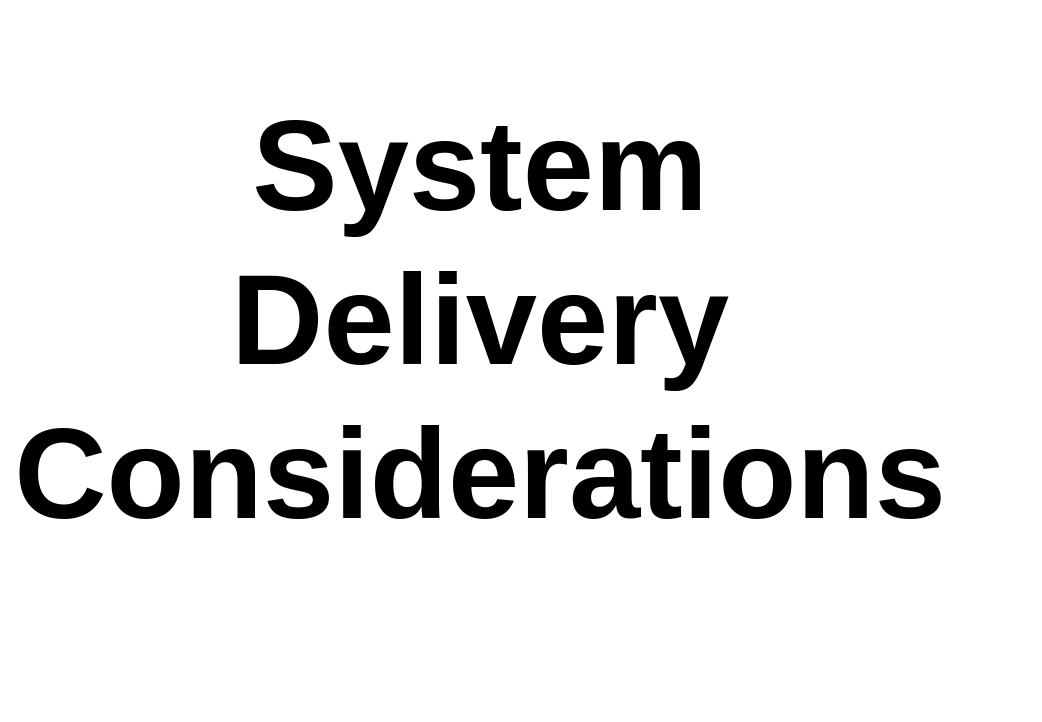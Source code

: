 <mxfile version="14.6.11" type="google" pages="4"><diagram id="Smf2zBEPJnMXOHQjMFaE" name="LEGACY"><mxGraphModel dx="1711" dy="681" grid="1" gridSize="10" guides="1" tooltips="1" connect="1" arrows="1" fold="1" page="1" pageScale="1" pageWidth="827" pageHeight="1169" math="0" shadow="0"><root><mxCell id="HBEh1-BEgVi7kc8q6ROa-0"/><mxCell id="HBEh1-BEgVi7kc8q6ROa-1" value="Title/Page" parent="HBEh1-BEgVi7kc8q6ROa-0"/><mxCell id="HBEh1-BEgVi7kc8q6ROa-3" value="&lt;font style=&quot;font-size: 64px&quot;&gt;&lt;b&gt;System Delivery Considerations&lt;br&gt;&lt;/b&gt;&lt;/font&gt;" style="text;html=1;strokeColor=none;fillColor=none;align=center;verticalAlign=middle;whiteSpace=wrap;rounded=0;fontSize=48;opacity=30;" parent="HBEh1-BEgVi7kc8q6ROa-1" vertex="1"><mxGeometry x="160" y="200" width="480" height="320" as="geometry"/></mxCell><mxCell id="HBEh1-BEgVi7kc8q6ROa-4" value="About" parent="HBEh1-BEgVi7kc8q6ROa-0"/><UserObject label="" tooltip="ABOUT&#10;A Manual to help Stakeholders who are Accountable or Responsible for the delivery of Solutions composed of one or more IT Services." id="pMZV7fq1PGd_AhE2BH5P-0"><mxCell style="shape=image;html=1;verticalAlign=top;verticalLabelPosition=bottom;labelBackgroundColor=#ffffff;imageAspect=0;aspect=fixed;image=https://cdn1.iconfinder.com/data/icons/hawcons/32/699014-icon-28-information-128.png;shadow=0;dashed=0;fontFamily=Helvetica;fontSize=12;fontColor=#000000;align=center;strokeColor=#000000;fillColor=#505050;dashPattern=1 1;" parent="HBEh1-BEgVi7kc8q6ROa-4" vertex="1"><mxGeometry x="660" y="540" width="20" height="20" as="geometry"/></mxCell></UserObject></root></mxGraphModel></diagram><diagram id="TQWqyFdbXazYdFuAA8bz" name="System Context"><mxGraphModel dx="1711" dy="681" grid="1" gridSize="10" guides="1" tooltips="1" connect="1" arrows="1" fold="1" page="1" pageScale="1" pageWidth="827" pageHeight="1169" math="0" shadow="0"><root><mxCell id="l69E07enWKlzxRW7RbLL-0"/><mxCell id="l69E07enWKlzxRW7RbLL-76" value="Overlay" parent="l69E07enWKlzxRW7RbLL-0"/><mxCell id="l69E07enWKlzxRW7RbLL-79" value="Application Lifecycle Management Service" style="rounded=1;whiteSpace=wrap;html=1;strokeWidth=2;dashed=1;fillColor=#dae8fc;strokeColor=#6c8ebf;verticalAlign=top;absoluteArcSize=1;" parent="l69E07enWKlzxRW7RbLL-76" vertex="1"><mxGeometry x="120" y="180" width="560" height="180" as="geometry"/></mxCell><mxCell id="l69E07enWKlzxRW7RbLL-84" value="Automation &lt;br&gt;Processes" style="rounded=1;whiteSpace=wrap;html=1;strokeWidth=2;dashed=1;fillColor=#dae8fc;strokeColor=#6c8ebf;verticalAlign=top;absoluteArcSize=1;horizontal=0;spacingRight=44;" parent="l69E07enWKlzxRW7RbLL-76" vertex="1"><mxGeometry x="120" y="370" width="560" height="140" as="geometry"/></mxCell><mxCell id="l69E07enWKlzxRW7RbLL-85" value="Deployed to &lt;br&gt;various Environments" style="rounded=1;whiteSpace=wrap;html=1;strokeWidth=2;dashed=1;fillColor=#dae8fc;strokeColor=#6c8ebf;verticalAlign=top;absoluteArcSize=1;horizontal=0;" parent="l69E07enWKlzxRW7RbLL-76" vertex="1"><mxGeometry x="120" y="610" width="560" height="350" as="geometry"/></mxCell><mxCell id="l69E07enWKlzxRW7RbLL-88" value="Deliverables" style="rounded=1;whiteSpace=wrap;html=1;strokeWidth=2;dashed=1;fillColor=#dae8fc;strokeColor=#6c8ebf;verticalAlign=top;absoluteArcSize=1;horizontal=0;" parent="l69E07enWKlzxRW7RbLL-76" vertex="1"><mxGeometry x="120" y="520" width="560" height="80" as="geometry"/></mxCell><mxCell id="l69E07enWKlzxRW7RbLL-1" value="Diagram" parent="l69E07enWKlzxRW7RbLL-0"/><mxCell id="l69E07enWKlzxRW7RbLL-72" value="take regular backups" style="edgeStyle=none;rounded=0;orthogonalLoop=1;jettySize=auto;html=1;entryX=0.5;entryY=1;entryDx=0;entryDy=0;startArrow=none;startFill=0;exitX=1;exitY=0.25;exitDx=0;exitDy=0;dashed=1;" parent="l69E07enWKlzxRW7RbLL-1" source="l69E07enWKlzxRW7RbLL-81" target="l69E07enWKlzxRW7RbLL-9" edge="1"><mxGeometry x="-0.737" relative="1" as="geometry"><Array as="points"><mxPoint x="640" y="770"/></Array><mxPoint as="offset"/></mxGeometry></mxCell><mxCell id="l69E07enWKlzxRW7RbLL-28" value="manage" style="rounded=0;orthogonalLoop=1;jettySize=auto;html=1;entryX=0.5;entryY=0;entryDx=0;entryDy=0;startArrow=diamondThin;startFill=1;" parent="l69E07enWKlzxRW7RbLL-1" source="l69E07enWKlzxRW7RbLL-2" target="l69E07enWKlzxRW7RbLL-21" edge="1"><mxGeometry relative="1" as="geometry"/></mxCell><mxCell id="l69E07enWKlzxRW7RbLL-30" value="manage" style="rounded=0;orthogonalLoop=1;jettySize=auto;html=1;startArrow=diamondThin;startFill=1;" parent="l69E07enWKlzxRW7RbLL-1" source="l69E07enWKlzxRW7RbLL-2" target="l69E07enWKlzxRW7RbLL-22" edge="1"><mxGeometry relative="1" as="geometry"/></mxCell><mxCell id="l69E07enWKlzxRW7RbLL-31" value="ref" style="rounded=0;orthogonalLoop=1;jettySize=auto;html=1;entryX=0.75;entryY=1;entryDx=0;entryDy=0;" parent="l69E07enWKlzxRW7RbLL-1" source="l69E07enWKlzxRW7RbLL-2" target="l69E07enWKlzxRW7RbLL-10" edge="1"><mxGeometry relative="1" as="geometry"/></mxCell><mxCell id="l69E07enWKlzxRW7RbLL-32" value="ref" style="rounded=0;orthogonalLoop=1;jettySize=auto;html=1;entryX=0.5;entryY=1;entryDx=0;entryDy=0;" parent="l69E07enWKlzxRW7RbLL-1" source="l69E07enWKlzxRW7RbLL-2" target="l69E07enWKlzxRW7RbLL-3" edge="1"><mxGeometry relative="1" as="geometry"/></mxCell><mxCell id="l69E07enWKlzxRW7RbLL-33" value="ref" style="rounded=0;orthogonalLoop=1;jettySize=auto;html=1;entryX=0.588;entryY=0.95;entryDx=0;entryDy=0;entryPerimeter=0;" parent="l69E07enWKlzxRW7RbLL-1" source="l69E07enWKlzxRW7RbLL-2" target="l69E07enWKlzxRW7RbLL-4" edge="1"><mxGeometry relative="1" as="geometry"/></mxCell><mxCell id="l69E07enWKlzxRW7RbLL-34" value="ref" style="rounded=0;orthogonalLoop=1;jettySize=auto;html=1;entryX=0.25;entryY=1;entryDx=0;entryDy=0;" parent="l69E07enWKlzxRW7RbLL-1" source="l69E07enWKlzxRW7RbLL-2" target="l69E07enWKlzxRW7RbLL-9" edge="1"><mxGeometry relative="1" as="geometry"/></mxCell><mxCell id="l69E07enWKlzxRW7RbLL-37" value="manage" style="edgeStyle=none;rounded=0;orthogonalLoop=1;jettySize=auto;html=1;entryX=0.5;entryY=0;entryDx=0;entryDy=0;startArrow=diamondThin;startFill=1;" parent="l69E07enWKlzxRW7RbLL-1" source="l69E07enWKlzxRW7RbLL-2" target="l69E07enWKlzxRW7RbLL-20" edge="1"><mxGeometry relative="1" as="geometry"/></mxCell><mxCell id="l69E07enWKlzxRW7RbLL-2" value="Automated Delivery Pipeline Mgmt" style="rounded=0;whiteSpace=wrap;html=1;" parent="l69E07enWKlzxRW7RbLL-1" vertex="1"><mxGeometry x="414" y="380" width="80" height="40" as="geometry"/></mxCell><mxCell id="l69E07enWKlzxRW7RbLL-3" value="Code Repository &amp;amp; Management" style="rounded=0;whiteSpace=wrap;html=1;" parent="l69E07enWKlzxRW7RbLL-1" vertex="1"><mxGeometry x="360" y="250" width="80" height="40" as="geometry"/></mxCell><mxCell id="l69E07enWKlzxRW7RbLL-4" value="Configuration Credentials Storage" style="rounded=0;whiteSpace=wrap;html=1;" parent="l69E07enWKlzxRW7RbLL-1" vertex="1"><mxGeometry x="480" y="250" width="80" height="40" as="geometry"/></mxCell><mxCell id="l69E07enWKlzxRW7RbLL-44" style="edgeStyle=none;rounded=0;orthogonalLoop=1;jettySize=auto;html=1;entryX=0.5;entryY=0;entryDx=0;entryDy=0;startArrow=diamondThin;startFill=1;exitX=0.5;exitY=1;exitDx=0;exitDy=0;" parent="l69E07enWKlzxRW7RbLL-1" source="l69E07enWKlzxRW7RbLL-8" target="l69E07enWKlzxRW7RbLL-41" edge="1"><mxGeometry relative="1" as="geometry"/></mxCell><mxCell id="l69E07enWKlzxRW7RbLL-45" style="edgeStyle=none;rounded=0;orthogonalLoop=1;jettySize=auto;html=1;entryX=0.5;entryY=0;entryDx=0;entryDy=0;startArrow=diamondThin;startFill=1;exitX=0.5;exitY=1;exitDx=0;exitDy=0;" parent="l69E07enWKlzxRW7RbLL-1" source="l69E07enWKlzxRW7RbLL-8" target="l69E07enWKlzxRW7RbLL-13" edge="1"><mxGeometry relative="1" as="geometry"/></mxCell><mxCell id="l69E07enWKlzxRW7RbLL-8" value="Infrastructure Resource Groups" style="rounded=0;whiteSpace=wrap;html=1;" parent="l69E07enWKlzxRW7RbLL-1" vertex="1"><mxGeometry x="190" y="540" width="80" height="40" as="geometry"/></mxCell><mxCell id="l69E07enWKlzxRW7RbLL-9" value="Production Data Backups" style="rounded=0;whiteSpace=wrap;html=1;" parent="l69E07enWKlzxRW7RbLL-1" vertex="1"><mxGeometry x="600" y="250" width="80" height="40" as="geometry"/></mxCell><mxCell id="l69E07enWKlzxRW7RbLL-19" value="ref" style="edgeStyle=orthogonalEdgeStyle;rounded=0;orthogonalLoop=1;jettySize=auto;html=1;entryX=1;entryY=0.5;entryDx=0;entryDy=0;" parent="l69E07enWKlzxRW7RbLL-1" target="l69E07enWKlzxRW7RbLL-17" edge="1"><mxGeometry relative="1" as="geometry"><mxPoint x="240" y="270.034" as="sourcePoint"/><Array as="points"><mxPoint x="230" y="270"/><mxPoint x="230" y="210"/></Array></mxGeometry></mxCell><mxCell id="l69E07enWKlzxRW7RbLL-25" value="ref" style="edgeStyle=orthogonalEdgeStyle;rounded=0;orthogonalLoop=1;jettySize=auto;html=1;entryX=1;entryY=0.5;entryDx=0;entryDy=0;" parent="l69E07enWKlzxRW7RbLL-1" target="l69E07enWKlzxRW7RbLL-23" edge="1"><mxGeometry relative="1" as="geometry"><mxPoint x="240" y="270.034" as="sourcePoint"/></mxGeometry></mxCell><mxCell id="l69E07enWKlzxRW7RbLL-26" value="ref" style="edgeStyle=orthogonalEdgeStyle;rounded=0;orthogonalLoop=1;jettySize=auto;html=1;entryX=1;entryY=0.5;entryDx=0;entryDy=0;" parent="l69E07enWKlzxRW7RbLL-1" target="l69E07enWKlzxRW7RbLL-24" edge="1"><mxGeometry relative="1" as="geometry"><mxPoint x="240" y="270.034" as="sourcePoint"/><Array as="points"><mxPoint x="230" y="270"/><mxPoint x="230" y="330"/></Array></mxGeometry></mxCell><mxCell id="l69E07enWKlzxRW7RbLL-35" value="ref" style="edgeStyle=none;rounded=0;orthogonalLoop=1;jettySize=auto;html=1;entryX=0;entryY=0.5;entryDx=0;entryDy=0;startArrow=classic;startFill=1;" parent="l69E07enWKlzxRW7RbLL-1" source="l69E07enWKlzxRW7RbLL-10" target="l69E07enWKlzxRW7RbLL-3" edge="1"><mxGeometry relative="1" as="geometry"/></mxCell><mxCell id="l69E07enWKlzxRW7RbLL-10" value="Work Item Management" style="rounded=0;whiteSpace=wrap;html=1;" parent="l69E07enWKlzxRW7RbLL-1" vertex="1"><mxGeometry x="240" y="250" width="80" height="40" as="geometry"/></mxCell><mxCell id="l69E07enWKlzxRW7RbLL-11" value="Compiled System Components" style="rounded=0;whiteSpace=wrap;html=1;fillColor=#f5f5f5;strokeColor=#666666;fontColor=#333333;" parent="l69E07enWKlzxRW7RbLL-1" vertex="1"><mxGeometry x="340" y="540" width="80" height="40" as="geometry"/></mxCell><mxCell id="l69E07enWKlzxRW7RbLL-12" value="Cross Cutting&lt;br&gt;Services&amp;nbsp;" style="rounded=0;whiteSpace=wrap;html=1;" parent="l69E07enWKlzxRW7RbLL-1" vertex="1"><mxGeometry x="130" y="690" width="80" height="40" as="geometry"/></mxCell><mxCell id="l69E07enWKlzxRW7RbLL-48" value="is a&amp;nbsp;" style="edgeStyle=none;rounded=0;orthogonalLoop=1;jettySize=auto;html=1;entryX=0.5;entryY=0;entryDx=0;entryDy=0;startArrow=block;startFill=0;endArrow=none;endFill=0;" parent="l69E07enWKlzxRW7RbLL-1" source="l69E07enWKlzxRW7RbLL-13" target="l69E07enWKlzxRW7RbLL-46" edge="1"><mxGeometry relative="1" as="geometry"/></mxCell><mxCell id="l69E07enWKlzxRW7RbLL-49" value="is a" style="edgeStyle=none;rounded=0;orthogonalLoop=1;jettySize=auto;html=1;entryX=0.25;entryY=0;entryDx=0;entryDy=0;startArrow=block;startFill=0;exitX=0.75;exitY=1;exitDx=0;exitDy=0;endArrow=none;endFill=0;" parent="l69E07enWKlzxRW7RbLL-1" source="l69E07enWKlzxRW7RbLL-13" target="l69E07enWKlzxRW7RbLL-47" edge="1"><mxGeometry relative="1" as="geometry"/></mxCell><mxCell id="l69E07enWKlzxRW7RbLL-13" value="System Environments" style="rounded=0;whiteSpace=wrap;html=1;fillColor=#f5f5f5;strokeColor=#666666;fontColor=#333333;" parent="l69E07enWKlzxRW7RbLL-1" vertex="1"><mxGeometry x="400" y="620" width="80" height="40" as="geometry"/></mxCell><mxCell id="l69E07enWKlzxRW7RbLL-53" value="used to restore &lt;br&gt;prod data" style="edgeStyle=none;rounded=0;orthogonalLoop=1;jettySize=auto;html=1;entryX=1;entryY=0.75;entryDx=0;entryDy=0;startArrow=none;startFill=0;dashed=1;exitX=0.75;exitY=1;exitDx=0;exitDy=0;" parent="l69E07enWKlzxRW7RbLL-1" source="l69E07enWKlzxRW7RbLL-9" target="l69E07enWKlzxRW7RbLL-81" edge="1"><mxGeometry y="-60" relative="1" as="geometry"><Array as="points"><mxPoint x="660" y="790"/></Array><mxPoint as="offset"/></mxGeometry></mxCell><mxCell id="l69E07enWKlzxRW7RbLL-14" value="Storage" style="rounded=0;whiteSpace=wrap;html=1;" parent="l69E07enWKlzxRW7RbLL-1" vertex="1"><mxGeometry x="230" y="690" width="80" height="40" as="geometry"/></mxCell><mxCell id="l69E07enWKlzxRW7RbLL-52" value="deployed to" style="edgeStyle=none;rounded=0;orthogonalLoop=1;jettySize=auto;html=1;entryX=0.5;entryY=0;entryDx=0;entryDy=0;startArrow=diamondThin;startFill=1;" parent="l69E07enWKlzxRW7RbLL-1" source="l69E07enWKlzxRW7RbLL-16" target="l69E07enWKlzxRW7RbLL-13" edge="1"><mxGeometry x="-0.266" y="5" relative="1" as="geometry"><mxPoint as="offset"/></mxGeometry></mxCell><mxCell id="l69E07enWKlzxRW7RbLL-57" value="ref" style="edgeStyle=none;rounded=0;orthogonalLoop=1;jettySize=auto;html=1;entryX=1;entryY=0.5;entryDx=0;entryDy=0;startArrow=none;startFill=0;" parent="l69E07enWKlzxRW7RbLL-1" source="l69E07enWKlzxRW7RbLL-16" target="l69E07enWKlzxRW7RbLL-11" edge="1"><mxGeometry relative="1" as="geometry"/></mxCell><mxCell id="l69E07enWKlzxRW7RbLL-16" value="Deployment Package" style="rounded=0;whiteSpace=wrap;html=1;" parent="l69E07enWKlzxRW7RbLL-1" vertex="1"><mxGeometry x="480" y="540" width="80" height="40" as="geometry"/></mxCell><mxCell id="l69E07enWKlzxRW7RbLL-71" value="ref" style="edgeStyle=none;rounded=0;orthogonalLoop=1;jettySize=auto;html=1;startArrow=none;startFill=0;exitX=0.5;exitY=1;exitDx=0;exitDy=0;" parent="l69E07enWKlzxRW7RbLL-1" source="l69E07enWKlzxRW7RbLL-10" target="l69E07enWKlzxRW7RbLL-70" edge="1"><mxGeometry relative="1" as="geometry"><Array as="points"><mxPoint x="280" y="400"/></Array></mxGeometry></mxCell><mxCell id="l69E07enWKlzxRW7RbLL-17" value="Feedback Information&lt;br&gt;Management" style="rounded=0;whiteSpace=wrap;html=1;" parent="l69E07enWKlzxRW7RbLL-1" vertex="1"><mxGeometry x="130" y="190" width="80" height="40" as="geometry"/></mxCell><mxCell id="l69E07enWKlzxRW7RbLL-54" value="invokes" style="edgeStyle=none;rounded=0;orthogonalLoop=1;jettySize=auto;html=1;startArrow=diamondThin;startFill=1;" parent="l69E07enWKlzxRW7RbLL-1" source="l69E07enWKlzxRW7RbLL-20" target="l69E07enWKlzxRW7RbLL-22" edge="1"><mxGeometry relative="1" as="geometry"/></mxCell><mxCell id="l69E07enWKlzxRW7RbLL-55" value="orchestrates&amp;nbsp;&lt;br&gt;deployment &lt;br&gt;&amp;amp; testing&amp;nbsp;" style="edgeStyle=none;rounded=0;orthogonalLoop=1;jettySize=auto;html=1;startArrow=none;startFill=0;dashed=1;entryX=1;entryY=0.5;entryDx=0;entryDy=0;exitX=0.75;exitY=1;exitDx=0;exitDy=0;" parent="l69E07enWKlzxRW7RbLL-1" source="l69E07enWKlzxRW7RbLL-20" target="l69E07enWKlzxRW7RbLL-13" edge="1"><mxGeometry x="0.062" relative="1" as="geometry"><mxPoint x="610" y="650" as="targetPoint"/><Array as="points"><mxPoint x="540" y="530"/><mxPoint x="600" y="530"/><mxPoint x="600" y="640"/></Array><mxPoint as="offset"/></mxGeometry></mxCell><mxCell id="l69E07enWKlzxRW7RbLL-73" value="uses&amp;nbsp;&lt;br&gt;if building &lt;br&gt;prod env&amp;nbsp;" style="edgeStyle=none;rounded=0;orthogonalLoop=1;jettySize=auto;html=1;entryX=0.25;entryY=1;entryDx=0;entryDy=0;dashed=1;startArrow=none;startFill=0;exitX=0.75;exitY=0;exitDx=0;exitDy=0;" parent="l69E07enWKlzxRW7RbLL-1" source="l69E07enWKlzxRW7RbLL-20" target="l69E07enWKlzxRW7RbLL-9" edge="1"><mxGeometry x="-0.12" relative="1" as="geometry"><Array as="points"><mxPoint x="540" y="390"/><mxPoint x="620" y="390"/></Array><mxPoint as="offset"/></mxGeometry></mxCell><mxCell id="jA4yYAQ9qu0yZI92zBsB-2" value="deploys" style="edgeStyle=none;rounded=0;orthogonalLoop=1;jettySize=auto;html=1;entryX=0.5;entryY=0;entryDx=0;entryDy=0;startArrow=none;startFill=0;endArrow=classic;endFill=1;" parent="l69E07enWKlzxRW7RbLL-1" source="l69E07enWKlzxRW7RbLL-20" target="l69E07enWKlzxRW7RbLL-16" edge="1"><mxGeometry relative="1" as="geometry"/></mxCell><mxCell id="l69E07enWKlzxRW7RbLL-20" value="Deployment Workflow Steps" style="rounded=0;whiteSpace=wrap;html=1;" parent="l69E07enWKlzxRW7RbLL-1" vertex="1"><mxGeometry x="480" y="460" width="80" height="40" as="geometry"/></mxCell><mxCell id="l69E07enWKlzxRW7RbLL-38" value="run" style="edgeStyle=none;rounded=0;orthogonalLoop=1;jettySize=auto;html=1;entryX=0.5;entryY=0;entryDx=0;entryDy=0;startArrow=diamondThin;startFill=1;exitX=0.5;exitY=1;exitDx=0;exitDy=0;" parent="l69E07enWKlzxRW7RbLL-1" source="l69E07enWKlzxRW7RbLL-21" target="l69E07enWKlzxRW7RbLL-11" edge="1"><mxGeometry relative="1" as="geometry"/></mxCell><mxCell id="l69E07enWKlzxRW7RbLL-39" value="run" style="edgeStyle=none;rounded=0;orthogonalLoop=1;jettySize=auto;html=1;entryX=0.5;entryY=0;entryDx=0;entryDy=0;startArrow=diamondThin;startFill=1;exitX=0.75;exitY=1;exitDx=0;exitDy=0;" parent="l69E07enWKlzxRW7RbLL-1" source="l69E07enWKlzxRW7RbLL-21" target="l69E07enWKlzxRW7RbLL-16" edge="1"><mxGeometry relative="1" as="geometry"/></mxCell><mxCell id="l69E07enWKlzxRW7RbLL-40" value="run" style="edgeStyle=none;rounded=0;orthogonalLoop=1;jettySize=auto;html=1;entryX=0.5;entryY=0;entryDx=0;entryDy=0;startArrow=diamondThin;startFill=1;exitX=0.25;exitY=1;exitDx=0;exitDy=0;" parent="l69E07enWKlzxRW7RbLL-1" source="l69E07enWKlzxRW7RbLL-21" target="l69E07enWKlzxRW7RbLL-8" edge="1"><mxGeometry relative="1" as="geometry"/></mxCell><mxCell id="l69E07enWKlzxRW7RbLL-21" value="Build Workflow&lt;br&gt;Steps" style="rounded=0;whiteSpace=wrap;html=1;" parent="l69E07enWKlzxRW7RbLL-1" vertex="1"><mxGeometry x="340" y="460" width="80" height="40" as="geometry"/></mxCell><mxCell id="l69E07enWKlzxRW7RbLL-22" value="Automated Test Workflow Steps" style="rounded=0;whiteSpace=wrap;html=1;" parent="l69E07enWKlzxRW7RbLL-1" vertex="1"><mxGeometry x="600" y="460" width="80" height="40" as="geometry"/></mxCell><mxCell id="l69E07enWKlzxRW7RbLL-23" value="Requirements Definition Management" style="rounded=0;whiteSpace=wrap;html=1;" parent="l69E07enWKlzxRW7RbLL-1" vertex="1"><mxGeometry x="130" y="250" width="80" height="40" as="geometry"/></mxCell><mxCell id="l69E07enWKlzxRW7RbLL-24" value="Tests Definition Management" style="rounded=0;whiteSpace=wrap;html=1;" parent="l69E07enWKlzxRW7RbLL-1" vertex="1"><mxGeometry x="130" y="310" width="80" height="40" as="geometry"/></mxCell><mxCell id="l69E07enWKlzxRW7RbLL-42" style="edgeStyle=none;rounded=0;orthogonalLoop=1;jettySize=auto;html=1;entryX=0.5;entryY=0;entryDx=0;entryDy=0;startArrow=diamondThin;startFill=1;" parent="l69E07enWKlzxRW7RbLL-1" source="l69E07enWKlzxRW7RbLL-41" target="l69E07enWKlzxRW7RbLL-12" edge="1"><mxGeometry relative="1" as="geometry"/></mxCell><mxCell id="l69E07enWKlzxRW7RbLL-43" style="edgeStyle=none;rounded=0;orthogonalLoop=1;jettySize=auto;html=1;entryX=0.5;entryY=0;entryDx=0;entryDy=0;startArrow=diamondThin;startFill=1;" parent="l69E07enWKlzxRW7RbLL-1" source="l69E07enWKlzxRW7RbLL-41" target="l69E07enWKlzxRW7RbLL-14" edge="1"><mxGeometry relative="1" as="geometry"/></mxCell><mxCell id="l69E07enWKlzxRW7RbLL-41" value="Cross Cutting Environments" style="rounded=0;whiteSpace=wrap;html=1;" parent="l69E07enWKlzxRW7RbLL-1" vertex="1"><mxGeometry x="190" y="620" width="80" height="40" as="geometry"/></mxCell><mxCell id="l69E07enWKlzxRW7RbLL-64" style="edgeStyle=none;rounded=0;orthogonalLoop=1;jettySize=auto;html=1;entryX=0.5;entryY=0;entryDx=0;entryDy=0;startArrow=diamondThin;startFill=1;exitX=0.5;exitY=1;exitDx=0;exitDy=0;" parent="l69E07enWKlzxRW7RbLL-1" source="l69E07enWKlzxRW7RbLL-46" target="l69E07enWKlzxRW7RbLL-58" edge="1"><mxGeometry relative="1" as="geometry"/></mxCell><mxCell id="l69E07enWKlzxRW7RbLL-65" style="edgeStyle=none;rounded=0;orthogonalLoop=1;jettySize=auto;html=1;entryX=0.5;entryY=0;entryDx=0;entryDy=0;startArrow=diamondThin;startFill=1;exitX=0.5;exitY=1;exitDx=0;exitDy=0;" parent="l69E07enWKlzxRW7RbLL-1" source="l69E07enWKlzxRW7RbLL-46" target="l69E07enWKlzxRW7RbLL-59" edge="1"><mxGeometry relative="1" as="geometry"/></mxCell><mxCell id="l69E07enWKlzxRW7RbLL-66" style="edgeStyle=none;rounded=0;orthogonalLoop=1;jettySize=auto;html=1;entryX=0.5;entryY=0;entryDx=0;entryDy=0;startArrow=diamondThin;startFill=1;" parent="l69E07enWKlzxRW7RbLL-1" source="l69E07enWKlzxRW7RbLL-46" target="l69E07enWKlzxRW7RbLL-60" edge="1"><mxGeometry relative="1" as="geometry"/></mxCell><mxCell id="l69E07enWKlzxRW7RbLL-67" style="edgeStyle=none;rounded=0;orthogonalLoop=1;jettySize=auto;html=1;entryX=0.5;entryY=0;entryDx=0;entryDy=0;startArrow=diamondThin;startFill=1;exitX=0.5;exitY=1;exitDx=0;exitDy=0;" parent="l69E07enWKlzxRW7RbLL-1" source="l69E07enWKlzxRW7RbLL-46" target="l69E07enWKlzxRW7RbLL-61" edge="1"><mxGeometry relative="1" as="geometry"/></mxCell><mxCell id="l69E07enWKlzxRW7RbLL-68" style="edgeStyle=none;rounded=0;orthogonalLoop=1;jettySize=auto;html=1;entryX=0.5;entryY=0;entryDx=0;entryDy=0;startArrow=diamondThin;startFill=1;exitX=0.5;exitY=1;exitDx=0;exitDy=0;" parent="l69E07enWKlzxRW7RbLL-1" source="l69E07enWKlzxRW7RbLL-46" target="l69E07enWKlzxRW7RbLL-62" edge="1"><mxGeometry relative="1" as="geometry"/></mxCell><mxCell id="l69E07enWKlzxRW7RbLL-46" value="Non-PROD System Environments" style="rounded=0;whiteSpace=wrap;html=1;" parent="l69E07enWKlzxRW7RbLL-1" vertex="1"><mxGeometry x="320" y="830" width="80" height="40" as="geometry"/></mxCell><mxCell id="l69E07enWKlzxRW7RbLL-69" style="edgeStyle=none;rounded=0;orthogonalLoop=1;jettySize=auto;html=1;entryX=0.5;entryY=0;entryDx=0;entryDy=0;startArrow=diamondThin;startFill=1;exitX=0.5;exitY=1;exitDx=0;exitDy=0;" parent="l69E07enWKlzxRW7RbLL-1" source="l69E07enWKlzxRW7RbLL-47" target="l69E07enWKlzxRW7RbLL-63" edge="1"><mxGeometry relative="1" as="geometry"/></mxCell><mxCell id="l69E07enWKlzxRW7RbLL-47" value="PROD System Environments" style="rounded=0;whiteSpace=wrap;html=1;" parent="l69E07enWKlzxRW7RbLL-1" vertex="1"><mxGeometry x="590" y="830" width="80" height="40" as="geometry"/></mxCell><mxCell id="l69E07enWKlzxRW7RbLL-58" value="Build Test (BT)" style="rounded=0;whiteSpace=wrap;html=1;" parent="l69E07enWKlzxRW7RbLL-1" vertex="1"><mxGeometry x="130" y="910" width="80" height="40" as="geometry"/></mxCell><mxCell id="l69E07enWKlzxRW7RbLL-59" value="Dev Test (DT)" style="rounded=0;whiteSpace=wrap;html=1;" parent="l69E07enWKlzxRW7RbLL-1" vertex="1"><mxGeometry x="220" y="910" width="80" height="40" as="geometry"/></mxCell><mxCell id="l69E07enWKlzxRW7RbLL-60" value="System Test (ST)" style="rounded=0;whiteSpace=wrap;html=1;" parent="l69E07enWKlzxRW7RbLL-1" vertex="1"><mxGeometry x="310" y="910" width="80" height="40" as="geometry"/></mxCell><mxCell id="l69E07enWKlzxRW7RbLL-61" value="User Test (UT)" style="rounded=0;whiteSpace=wrap;html=1;" parent="l69E07enWKlzxRW7RbLL-1" vertex="1"><mxGeometry x="400" y="910" width="80" height="40" as="geometry"/></mxCell><mxCell id="l69E07enWKlzxRW7RbLL-62" value="(API) Integration Test (IT)" style="rounded=0;whiteSpace=wrap;html=1;fillColor=#f5f5f5;strokeColor=#666666;fontColor=#333333;" parent="l69E07enWKlzxRW7RbLL-1" vertex="1"><mxGeometry x="490" y="910" width="80" height="40" as="geometry"/></mxCell><mxCell id="l69E07enWKlzxRW7RbLL-63" value="PROD-uction System" style="rounded=0;whiteSpace=wrap;html=1;fillColor=#f5f5f5;strokeColor=#666666;fontColor=#333333;" parent="l69E07enWKlzxRW7RbLL-1" vertex="1"><mxGeometry x="590" y="910" width="80" height="40" as="geometry"/></mxCell><mxCell id="l69E07enWKlzxRW7RbLL-70" value="Metric Collection Management" style="rounded=0;whiteSpace=wrap;html=1;" parent="l69E07enWKlzxRW7RbLL-1" vertex="1"><mxGeometry x="130" y="380" width="80" height="40" as="geometry"/></mxCell><mxCell id="l69E07enWKlzxRW7RbLL-80" value="Non-PROD Data Environments" style="rounded=0;whiteSpace=wrap;html=1;" parent="l69E07enWKlzxRW7RbLL-1" vertex="1"><mxGeometry x="160" y="760" width="80" height="40" as="geometry"/></mxCell><mxCell id="l69E07enWKlzxRW7RbLL-81" value="PROD Data Environments" style="rounded=0;whiteSpace=wrap;html=1;" parent="l69E07enWKlzxRW7RbLL-1" vertex="1"><mxGeometry x="280" y="760" width="80" height="40" as="geometry"/></mxCell><mxCell id="l69E07enWKlzxRW7RbLL-82" value="is a" style="edgeStyle=none;rounded=0;orthogonalLoop=1;jettySize=auto;html=1;entryX=0.5;entryY=0;entryDx=0;entryDy=0;startArrow=block;startFill=0;exitX=0.5;exitY=1;exitDx=0;exitDy=0;endFill=0;endArrow=none;" parent="l69E07enWKlzxRW7RbLL-1" source="l69E07enWKlzxRW7RbLL-14" target="l69E07enWKlzxRW7RbLL-80" edge="1"><mxGeometry relative="1" as="geometry"><mxPoint x="215" y="670" as="sourcePoint"/><mxPoint x="170" y="730" as="targetPoint"/></mxGeometry></mxCell><mxCell id="l69E07enWKlzxRW7RbLL-83" value="is a" style="edgeStyle=none;rounded=0;orthogonalLoop=1;jettySize=auto;html=1;entryX=0.5;entryY=0;entryDx=0;entryDy=0;startArrow=block;startFill=0;exitX=0.5;exitY=1;exitDx=0;exitDy=0;endFill=0;endArrow=none;" parent="l69E07enWKlzxRW7RbLL-1" source="l69E07enWKlzxRW7RbLL-14" target="l69E07enWKlzxRW7RbLL-81" edge="1"><mxGeometry relative="1" as="geometry"><mxPoint x="240" y="670" as="sourcePoint"/><mxPoint x="270" y="730" as="targetPoint"/></mxGeometry></mxCell><mxCell id="l69E07enWKlzxRW7RbLL-92" value="" style="shape=image;html=1;verticalAlign=top;verticalLabelPosition=bottom;labelBackgroundColor=#ffffff;imageAspect=0;aspect=fixed;image=https://cdn0.iconfinder.com/data/icons/octicons/1024/file-binary-128.png;dashed=1;strokeWidth=2;" parent="l69E07enWKlzxRW7RbLL-1" vertex="1"><mxGeometry x="414" y="570" width="20" height="20" as="geometry"/></mxCell><mxCell id="l69E07enWKlzxRW7RbLL-93" value="" style="shape=image;html=1;verticalAlign=top;verticalLabelPosition=bottom;labelBackgroundColor=#ffffff;imageAspect=0;aspect=fixed;image=https://cdn0.iconfinder.com/data/icons/star-wars/512/r2d2-128.png;dashed=1;strokeWidth=2;" parent="l69E07enWKlzxRW7RbLL-1" vertex="1"><mxGeometry x="380" y="390" width="30" height="30" as="geometry"/></mxCell><mxCell id="l69E07enWKlzxRW7RbLL-94" value="" style="shape=image;html=1;verticalAlign=top;verticalLabelPosition=bottom;labelBackgroundColor=#ffffff;imageAspect=0;aspect=fixed;image=https://cdn0.iconfinder.com/data/icons/octicons/1024/package-128.png;dashed=1;strokeWidth=2;" parent="l69E07enWKlzxRW7RbLL-1" vertex="1"><mxGeometry x="550" y="570" width="20" height="20" as="geometry"/></mxCell><mxCell id="l69E07enWKlzxRW7RbLL-95" value="" style="pointerEvents=1;shadow=0;dashed=0;html=1;strokeColor=none;fillColor=#434445;aspect=fixed;labelPosition=center;verticalLabelPosition=bottom;verticalAlign=top;align=center;outlineConnect=0;shape=mxgraph.vvd.infrastructure;" parent="l69E07enWKlzxRW7RbLL-1" vertex="1"><mxGeometry x="260" y="570" width="20" height="19.4" as="geometry"/></mxCell><mxCell id="l69E07enWKlzxRW7RbLL-74" value="Title/Diagram" parent="l69E07enWKlzxRW7RbLL-0"/><mxCell id="jA4yYAQ9qu0yZI92zBsB-0" value="&lt;font style=&quot;font-size: 12px&quot;&gt;Diagram: Delivery - Automated Project Delivery Context (High Level)&amp;nbsp;&lt;/font&gt;" style="text;strokeColor=none;fillColor=none;html=1;fontSize=12;fontStyle=2;verticalAlign=middle;align=left;shadow=0;glass=0;comic=0;opacity=30;fontColor=#808080;" parent="l69E07enWKlzxRW7RbLL-74" vertex="1"><mxGeometry x="120" y="980" width="560" height="20" as="geometry"/></mxCell><mxCell id="l69E07enWKlzxRW7RbLL-75" value="Title/Page" parent="l69E07enWKlzxRW7RbLL-0" visible="0"/><mxCell id="gwDm9ng_eRCTFKe9fXC9-0" value="" style="group;fontSize=10;" parent="l69E07enWKlzxRW7RbLL-75" connectable="0" vertex="1"><mxGeometry x="120" y="120" width="560" height="45" as="geometry"/></mxCell><mxCell id="gwDm9ng_eRCTFKe9fXC9-1" value="&lt;font style=&quot;font-size: 11px&quot;&gt;Delivery - Automated Delivery Context (High Level)&lt;/font&gt;" style="text;strokeColor=none;fillColor=none;html=1;fontSize=24;fontStyle=1;verticalAlign=middle;align=left;shadow=0;glass=0;comic=0;opacity=30;fontColor=#808080;" parent="gwDm9ng_eRCTFKe9fXC9-0" vertex="1"><mxGeometry width="560" height="40" as="geometry"/></mxCell><mxCell id="gwDm9ng_eRCTFKe9fXC9-2" value="" style="line;strokeWidth=2;html=1;shadow=0;glass=0;comic=0;fillColor=none;fontSize=10;fontColor=#CCCCCC;labelBackgroundColor=none;strokeColor=#CCCCCC;" parent="gwDm9ng_eRCTFKe9fXC9-0" vertex="1"><mxGeometry y="35" width="560" height="10" as="geometry"/></mxCell></root></mxGraphModel></diagram><diagram id="sEZpd-hgW5bz1mlJwwdJ" name="Page-73"><mxGraphModel dx="1711" dy="681" grid="1" gridSize="10" guides="1" tooltips="1" connect="1" arrows="1" fold="1" page="1" pageScale="1" pageWidth="827" pageHeight="1169" math="0" shadow="0"><root><mxCell id="Kyf8CBm3F84ql7qwn_Fz-0"/><mxCell id="Kyf8CBm3F84ql7qwn_Fz-1" parent="Kyf8CBm3F84ql7qwn_Fz-0"/><mxCell id="Kyf8CBm3F84ql7qwn_Fz-78" value="Feature X" style="rounded=0;whiteSpace=wrap;html=1;fontFamily=Helvetica;fontSize=12;align=left;strokeColor=#d6b656;fillColor=#fff2cc;strokeWidth=4;fontColor=#000000;" parent="Kyf8CBm3F84ql7qwn_Fz-1" vertex="1"><mxGeometry x="510" y="530" width="60" height="40" as="geometry"/></mxCell><mxCell id="Kyf8CBm3F84ql7qwn_Fz-79" value="" style="rounded=0;whiteSpace=wrap;html=1;fontFamily=Helvetica;fontSize=12;align=left;strokeColor=#d6b656;fillColor=#fff2cc;strokeWidth=4;fontColor=#000000;" parent="Kyf8CBm3F84ql7qwn_Fz-1" vertex="1"><mxGeometry x="510" y="600" width="60" height="40" as="geometry"/></mxCell><mxCell id="Kyf8CBm3F84ql7qwn_Fz-80" value="Media Mgmt" style="rounded=0;whiteSpace=wrap;html=1;fontFamily=Helvetica;fontSize=12;align=left;strokeColor=#d6b656;fillColor=#fff2cc;strokeWidth=4;fontColor=#000000;" parent="Kyf8CBm3F84ql7qwn_Fz-1" vertex="1"><mxGeometry x="330" y="980.2" width="60" height="40" as="geometry"/></mxCell><mxCell id="Kyf8CBm3F84ql7qwn_Fz-81" value="Deployment System SAD" style="rounded=0;whiteSpace=wrap;html=1;fontFamily=Helvetica;fontSize=12;fontColor=#000000;align=left;strokeColor=#000000;fillColor=#ffffff;" parent="Kyf8CBm3F84ql7qwn_Fz-1" vertex="1"><mxGeometry x="150" y="200.2" width="60" height="40" as="geometry"/></mxCell><mxCell id="Kyf8CBm3F84ql7qwn_Fz-82" value="Secure Comms" style="rounded=0;whiteSpace=wrap;html=1;fontFamily=Helvetica;fontSize=12;fontColor=#000000;align=left;strokeColor=#000000;fillColor=#ffffff;" parent="Kyf8CBm3F84ql7qwn_Fz-1" vertex="1"><mxGeometry x="330" y="320.2" width="60" height="40" as="geometry"/></mxCell><mxCell id="Kyf8CBm3F84ql7qwn_Fz-83" value="Principal&amp;nbsp;&lt;br style=&quot;font-size: 12px&quot;&gt;Mgmt" style="rounded=0;whiteSpace=wrap;html=1;fontFamily=Helvetica;fontSize=12;align=left;strokeColor=#82b366;fillColor=#d5e8d4;fontColor=#000000;" parent="Kyf8CBm3F84ql7qwn_Fz-1" vertex="1"><mxGeometry x="330" y="600.2" width="60" height="40" as="geometry"/></mxCell><mxCell id="Kyf8CBm3F84ql7qwn_Fz-84" value="Sessions" style="rounded=0;whiteSpace=wrap;html=1;fontFamily=Helvetica;fontSize=12;align=left;strokeColor=#82b366;fillColor=#d5e8d4;fontColor=#000000;" parent="Kyf8CBm3F84ql7qwn_Fz-1" vertex="1"><mxGeometry x="330" y="530.2" width="60" height="40" as="geometry"/></mxCell><mxCell id="Kyf8CBm3F84ql7qwn_Fz-85" value="ALM Project Space" style="rounded=0;whiteSpace=wrap;html=1;fontFamily=Helvetica;fontSize=12;fontColor=#000000;align=left;strokeColor=#000000;fillColor=#ffffff;" parent="Kyf8CBm3F84ql7qwn_Fz-1" vertex="1"><mxGeometry x="240" y="250.2" width="60" height="40" as="geometry"/></mxCell><mxCell id="Kyf8CBm3F84ql7qwn_Fz-86" value="Core Module&lt;br style=&quot;font-size: 12px;&quot;&gt;SAD" style="rounded=0;whiteSpace=wrap;html=1;fontFamily=Helvetica;fontSize=12;fontColor=#000000;align=left;strokeColor=#000000;fillColor=#ffffff;" parent="Kyf8CBm3F84ql7qwn_Fz-1" vertex="1"><mxGeometry x="150" y="320.2" width="60" height="40" as="geometry"/></mxCell><mxCell id="Kyf8CBm3F84ql7qwn_Fz-87" value="Code Branching Strategy" style="rounded=0;whiteSpace=wrap;html=1;fontFamily=Helvetica;fontSize=12;fontColor=#000000;align=left;strokeColor=#000000;fillColor=#ffffff;" parent="Kyf8CBm3F84ql7qwn_Fz-1" vertex="1"><mxGeometry x="240" y="390.2" width="60" height="40" as="geometry"/></mxCell><mxCell id="Kyf8CBm3F84ql7qwn_Fz-88" value="Initial&lt;br style=&quot;font-size: 12px;&quot;&gt;Build Pipeline" style="rounded=0;whiteSpace=wrap;html=1;fontFamily=Helvetica;fontSize=12;fontColor=#000000;align=left;strokeColor=#000000;fillColor=#ffffff;" parent="Kyf8CBm3F84ql7qwn_Fz-1" vertex="1"><mxGeometry x="240" y="460.2" width="60" height="40" as="geometry"/></mxCell><mxCell id="Kyf8CBm3F84ql7qwn_Fz-89" value="Initial Deploy Pipeline" style="rounded=0;whiteSpace=wrap;html=1;fontFamily=Helvetica;fontSize=12;fontColor=#000000;align=left;strokeColor=#000000;fillColor=#ffffff;" parent="Kyf8CBm3F84ql7qwn_Fz-1" vertex="1"><mxGeometry x="240" y="530.2" width="60" height="40" as="geometry"/></mxCell><mxCell id="Kyf8CBm3F84ql7qwn_Fz-90" value="Org Member&amp;nbsp;&lt;br&gt;&lt;font style=&quot;font-size: 12px&quot;&gt;Profile&amp;nbsp;Mgmt&lt;/font&gt;" style="rounded=0;whiteSpace=wrap;html=1;fontFamily=Helvetica;fontSize=12;align=left;strokeColor=#d6b656;fillColor=#fff2cc;strokeWidth=4;fontColor=#000000;" parent="Kyf8CBm3F84ql7qwn_Fz-1" vertex="1"><mxGeometry x="330" y="860.2" width="60" height="40" as="geometry"/></mxCell><mxCell id="Kyf8CBm3F84ql7qwn_Fz-91" value="&lt;font style=&quot;font-size: 12px&quot;&gt;Static Testing in B.Pipeline&lt;/font&gt;" style="rounded=0;whiteSpace=wrap;html=1;fontFamily=Helvetica;fontSize=10;fontColor=#000000;align=left;strokeColor=#000000;fillColor=#ffffff;" parent="Kyf8CBm3F84ql7qwn_Fz-1" vertex="1"><mxGeometry x="240" y="669.843" width="60" height="40" as="geometry"/></mxCell><mxCell id="Kyf8CBm3F84ql7qwn_Fz-92" value="&lt;font style=&quot;font-size: 12px&quot;&gt;Branching in B.Pipeline&lt;/font&gt;" style="rounded=0;whiteSpace=wrap;html=1;fontFamily=Helvetica;fontSize=10;fontColor=#000000;align=left;strokeColor=#000000;fillColor=#ffffff;" parent="Kyf8CBm3F84ql7qwn_Fz-1" vertex="1"><mxGeometry x="240" y="600.2" width="60" height="40" as="geometry"/></mxCell><mxCell id="Kyf8CBm3F84ql7qwn_Fz-93" value="Org Role&amp;nbsp;&amp;amp; Permission Mgmt" style="rounded=0;whiteSpace=wrap;html=1;fontFamily=Helvetica;fontSize=10;align=left;strokeColor=#d6b656;fillColor=#fff2cc;strokeWidth=4;fontColor=#000000;" parent="Kyf8CBm3F84ql7qwn_Fz-1" vertex="1"><mxGeometry x="330" y="930.2" width="60" height="40" as="geometry"/></mxCell><mxCell id="Kyf8CBm3F84ql7qwn_Fz-94" value="Diagnostic&lt;br&gt;&amp;amp; Error Mgmt" style="rounded=0;whiteSpace=wrap;html=1;fontFamily=Helvetica;fontSize=12;align=left;strokeColor=#82b366;fillColor=#d5e8d4;fontColor=#000000;" parent="Kyf8CBm3F84ql7qwn_Fz-1" vertex="1"><mxGeometry x="330" y="460.2" width="60" height="40" as="geometry"/></mxCell><mxCell id="Kyf8CBm3F84ql7qwn_Fz-95" value="Static Config&lt;br style=&quot;font-size: 12px&quot;&gt;Mgmt" style="rounded=0;whiteSpace=wrap;html=1;fontFamily=Helvetica;fontSize=12;align=left;strokeColor=#82b366;fillColor=#d5e8d4;fontColor=#000000;" parent="Kyf8CBm3F84ql7qwn_Fz-1" vertex="1"><mxGeometry x="330" y="390.2" width="60" height="40" as="geometry"/></mxCell><mxCell id="Kyf8CBm3F84ql7qwn_Fz-96" value="Sys.Member Profile Mgmt" style="rounded=0;whiteSpace=wrap;html=1;fontFamily=Helvetica;fontSize=12;align=left;strokeColor=#82b366;fillColor=#d5e8d4;fontColor=#000000;" parent="Kyf8CBm3F84ql7qwn_Fz-1" vertex="1"><mxGeometry x="330" y="670.2" width="60" height="40" as="geometry"/></mxCell><mxCell id="Kyf8CBm3F84ql7qwn_Fz-97" value="Sys&lt;br style=&quot;font-size: 10px&quot;&gt;Security Profile Mgmt" style="rounded=0;whiteSpace=wrap;html=1;fontFamily=Helvetica;fontSize=10;align=left;strokeColor=#82b366;fillColor=#d5e8d4;fontColor=#000000;" parent="Kyf8CBm3F84ql7qwn_Fz-1" vertex="1"><mxGeometry x="330" y="740.2" width="60" height="40" as="geometry"/></mxCell><mxCell id="Kyf8CBm3F84ql7qwn_Fz-98" value="&lt;font style=&quot;font-size: 12px&quot;&gt;Func Testing in B.Pipeline&lt;/font&gt;" style="rounded=0;whiteSpace=wrap;html=1;fontFamily=Helvetica;fontSize=10;fontColor=#000000;align=left;strokeColor=#000000;fillColor=#ffffff;" parent="Kyf8CBm3F84ql7qwn_Fz-1" vertex="1"><mxGeometry x="240" y="740.105" width="60" height="40" as="geometry"/></mxCell><mxCell id="Kyf8CBm3F84ql7qwn_Fz-99" value="Style Guide" style="rounded=0;whiteSpace=wrap;html=1;fontFamily=Helvetica;fontSize=12;fontColor=#000000;align=left;strokeColor=#000000;fillColor=#ffffff;" parent="Kyf8CBm3F84ql7qwn_Fz-1" vertex="1"><mxGeometry x="420" y="199.771" width="60" height="40" as="geometry"/></mxCell><mxCell id="Kyf8CBm3F84ql7qwn_Fz-100" value="Org&lt;br style=&quot;font-size: 12px&quot;&gt;Mgmt" style="rounded=0;whiteSpace=wrap;html=1;fontFamily=Helvetica;fontSize=12;align=left;strokeColor=#d6b656;fillColor=#fff2cc;strokeWidth=4;fontColor=#000000;" parent="Kyf8CBm3F84ql7qwn_Fz-1" vertex="1"><mxGeometry x="330" y="810.2" width="60" height="40" as="geometry"/></mxCell><mxCell id="Kyf8CBm3F84ql7qwn_Fz-101" value="Chrome Frame" style="rounded=0;whiteSpace=wrap;html=1;fontFamily=Helvetica;fontSize=12;align=left;strokeColor=#82b366;fillColor=#d5e8d4;fontColor=#000000;" parent="Kyf8CBm3F84ql7qwn_Fz-1" vertex="1"><mxGeometry x="420" y="319.771" width="60" height="40" as="geometry"/></mxCell><mxCell id="Kyf8CBm3F84ql7qwn_Fz-102" value="Dummy Views" style="rounded=0;whiteSpace=wrap;html=1;fontFamily=Helvetica;fontSize=12;align=left;strokeColor=#82b366;fillColor=#d5e8d4;fontColor=#000000;" parent="Kyf8CBm3F84ql7qwn_Fz-1" vertex="1"><mxGeometry x="420" y="389.771" width="60" height="40" as="geometry"/></mxCell><mxCell id="Kyf8CBm3F84ql7qwn_Fz-103" value="Dummy View Flows" style="rounded=0;whiteSpace=wrap;html=1;fontFamily=Helvetica;fontSize=12;align=left;strokeColor=#82b366;fillColor=#d5e8d4;fontColor=#000000;" parent="Kyf8CBm3F84ql7qwn_Fz-1" vertex="1"><mxGeometry x="420" y="459.771" width="60" height="40" as="geometry"/></mxCell><mxCell id="Kyf8CBm3F84ql7qwn_Fz-104" value="Session Mgmt" style="rounded=0;whiteSpace=wrap;html=1;fontFamily=Helvetica;fontSize=12;align=left;strokeColor=#82b366;fillColor=#d5e8d4;fontColor=#000000;" parent="Kyf8CBm3F84ql7qwn_Fz-1" vertex="1"><mxGeometry x="420" y="599.771" width="60" height="40" as="geometry"/></mxCell><mxCell id="Kyf8CBm3F84ql7qwn_Fz-105" value="System User Preferences" style="rounded=0;whiteSpace=wrap;html=1;fontFamily=Helvetica;fontSize=12;align=left;strokeColor=#82b366;fillColor=#d5e8d4;fontColor=#000000;" parent="Kyf8CBm3F84ql7qwn_Fz-1" vertex="1"><mxGeometry x="420" y="739.771" width="60" height="40" as="geometry"/></mxCell><mxCell id="Kyf8CBm3F84ql7qwn_Fz-106" value="Org&lt;br&gt;Mgmt" style="rounded=0;whiteSpace=wrap;html=1;fontFamily=Helvetica;fontSize=12;align=left;strokeColor=#d6b656;fillColor=#fff2cc;strokeWidth=4;fontColor=#000000;" parent="Kyf8CBm3F84ql7qwn_Fz-1" vertex="1"><mxGeometry x="420" y="929.771" width="60" height="40" as="geometry"/></mxCell><mxCell id="Kyf8CBm3F84ql7qwn_Fz-107" value="Ext Module&lt;br style=&quot;font-size: 12px;&quot;&gt;SAD" style="rounded=0;whiteSpace=wrap;html=1;fontFamily=Helvetica;fontSize=12;fontColor=#000000;align=left;strokeColor=#000000;fillColor=#ffffff;" parent="Kyf8CBm3F84ql7qwn_Fz-1" vertex="1"><mxGeometry x="150" y="460.2" width="60" height="40" as="geometry"/></mxCell><mxCell id="Kyf8CBm3F84ql7qwn_Fz-108" value="Ext Module&lt;br style=&quot;font-size: 12px&quot;&gt;Reqs" style="rounded=0;whiteSpace=wrap;html=1;fontFamily=Helvetica;fontSize=12;fontColor=#000000;align=left;strokeColor=#000000;fillColor=#ffffff;" parent="Kyf8CBm3F84ql7qwn_Fz-1" vertex="1"><mxGeometry x="150" y="390.2" width="60" height="40" as="geometry"/></mxCell><mxCell id="Kyf8CBm3F84ql7qwn_Fz-109" value="Core Module&lt;br style=&quot;font-size: 12px&quot;&gt;Reqs" style="rounded=0;whiteSpace=wrap;html=1;fontFamily=Helvetica;fontSize=12;fontColor=#000000;align=left;strokeColor=#000000;fillColor=#ffffff;" parent="Kyf8CBm3F84ql7qwn_Fz-1" vertex="1"><mxGeometry x="150" y="250.2" width="60" height="40" as="geometry"/></mxCell><mxCell id="Kyf8CBm3F84ql7qwn_Fz-110" value="Adjustment of Core Module&lt;br style=&quot;font-size: 10px;&quot;&gt;SAD" style="rounded=0;whiteSpace=wrap;html=1;fontFamily=Helvetica;fontSize=10;fontColor=#000000;align=left;strokeColor=#000000;fillColor=#ffffff;" parent="Kyf8CBm3F84ql7qwn_Fz-1" vertex="1"><mxGeometry x="150" y="670.2" width="60" height="40" as="geometry"/></mxCell><mxCell id="Kyf8CBm3F84ql7qwn_Fz-111" value="Adjustment of Ext Module&lt;br style=&quot;font-size: 10px;&quot;&gt;SAD" style="rounded=0;whiteSpace=wrap;html=1;fontFamily=Helvetica;fontSize=10;fontColor=#000000;align=left;strokeColor=#000000;fillColor=#ffffff;" parent="Kyf8CBm3F84ql7qwn_Fz-1" vertex="1"><mxGeometry x="150" y="930.2" width="60" height="40" as="geometry"/></mxCell><mxCell id="Kyf8CBm3F84ql7qwn_Fz-112" value="&lt;font style=&quot;font-size: 12px&quot;&gt;Security&lt;br&gt;Testing in B.Pipeline&lt;/font&gt;" style="rounded=0;whiteSpace=wrap;html=1;fontFamily=Helvetica;fontSize=10;fontColor=#000000;align=left;strokeColor=#000000;fillColor=#ffffff;" parent="Kyf8CBm3F84ql7qwn_Fz-1" vertex="1"><mxGeometry x="240" y="930.105" width="60" height="40" as="geometry"/></mxCell><mxCell id="Kyf8CBm3F84ql7qwn_Fz-113" value="Feature X" style="rounded=0;whiteSpace=wrap;html=1;fontFamily=Helvetica;fontSize=12;align=left;strokeColor=#d6b656;fillColor=#fff2cc;strokeWidth=4;fontColor=#000000;" parent="Kyf8CBm3F84ql7qwn_Fz-1" vertex="1"><mxGeometry x="600" y="530" width="60" height="40" as="geometry"/></mxCell><mxCell id="Kyf8CBm3F84ql7qwn_Fz-114" value="Content Guide" style="rounded=0;whiteSpace=wrap;html=1;fontFamily=Helvetica;fontSize=12;fontColor=#000000;align=left;strokeColor=#000000;fillColor=#ffffff;" parent="Kyf8CBm3F84ql7qwn_Fz-1" vertex="1"><mxGeometry x="420" y="249.771" width="60" height="40" as="geometry"/></mxCell><mxCell id="Kyf8CBm3F84ql7qwn_Fz-115" value="Nested Dummy Views" style="rounded=0;whiteSpace=wrap;html=1;fontFamily=Helvetica;fontSize=12;align=left;strokeColor=#82b366;fillColor=#d5e8d4;fontColor=#000000;" parent="Kyf8CBm3F84ql7qwn_Fz-1" vertex="1"><mxGeometry x="420" y="529.771" width="60" height="40" as="geometry"/></mxCell><mxCell id="Kyf8CBm3F84ql7qwn_Fz-116" value="ALM Wiki" style="rounded=0;whiteSpace=wrap;html=1;fontFamily=Helvetica;fontSize=12;fontColor=#000000;align=left;strokeColor=#000000;fillColor=#ffffff;" parent="Kyf8CBm3F84ql7qwn_Fz-1" vertex="1"><mxGeometry x="240" y="320.2" width="60" height="40" as="geometry"/></mxCell><mxCell id="Kyf8CBm3F84ql7qwn_Fz-117" value="&lt;font style=&quot;font-size: 12px&quot;&gt;Conditional&lt;br&gt;Workflow&lt;br&gt;D.Pipeline&lt;br&gt;&lt;/font&gt;" style="rounded=0;whiteSpace=wrap;html=1;fontFamily=Helvetica;fontSize=10;fontColor=#000000;align=left;strokeColor=#000000;fillColor=#ffffff;" parent="Kyf8CBm3F84ql7qwn_Fz-1" vertex="1"><mxGeometry x="240" y="810.105" width="60" height="40" as="geometry"/></mxCell><mxCell id="Kyf8CBm3F84ql7qwn_Fz-118" value="Project Setup" style="rounded=1;whiteSpace=wrap;html=1;strokeWidth=1;fillColor=#F6F6F6;fontSize=9;align=center;opacity=30;horizontal=0;verticalAlign=top;arcSize=6;container=0;absoluteArcSize=1;recursiveResize=0;" parent="Kyf8CBm3F84ql7qwn_Fz-1" vertex="1"><mxGeometry x="120" y="190" width="560" height="110" as="geometry"><mxRectangle x="160" y="120" width="80" height="20" as="alternateBounds"/></mxGeometry></mxCell><mxCell id="Kyf8CBm3F84ql7qwn_Fz-119" value="Version 0.x" style="rounded=1;whiteSpace=wrap;html=1;strokeWidth=1;fillColor=#F6F6F6;fontSize=9;align=center;opacity=30;horizontal=0;verticalAlign=top;arcSize=6;container=0;absoluteArcSize=1;recursiveResize=0;" parent="Kyf8CBm3F84ql7qwn_Fz-1" vertex="1"><mxGeometry x="120" y="310" width="560" height="60" as="geometry"/></mxCell><mxCell id="Kyf8CBm3F84ql7qwn_Fz-120" value="Version 1.x" style="rounded=1;whiteSpace=wrap;html=1;strokeWidth=1;fillColor=#F6F6F6;fontSize=9;align=center;opacity=30;horizontal=0;verticalAlign=top;arcSize=6;container=0;absoluteArcSize=1;recursiveResize=0;" parent="Kyf8CBm3F84ql7qwn_Fz-1" vertex="1"><mxGeometry x="120" y="450" width="560" height="60" as="geometry"/></mxCell><mxCell id="Kyf8CBm3F84ql7qwn_Fz-121" value="Version 2.x" style="rounded=1;whiteSpace=wrap;html=1;strokeWidth=1;fillColor=#F6F6F6;fontSize=9;align=center;opacity=30;horizontal=0;verticalAlign=top;arcSize=6;container=0;absoluteArcSize=1;recursiveResize=0;" parent="Kyf8CBm3F84ql7qwn_Fz-1" vertex="1"><mxGeometry x="120" y="520" width="560" height="60" as="geometry"/></mxCell><mxCell id="Kyf8CBm3F84ql7qwn_Fz-122" value="Version&amp;nbsp;3.x" style="rounded=1;whiteSpace=wrap;html=1;strokeWidth=1;fillColor=#F6F6F6;fontSize=9;align=center;opacity=30;horizontal=0;verticalAlign=top;arcSize=6;container=0;absoluteArcSize=1;recursiveResize=0;" parent="Kyf8CBm3F84ql7qwn_Fz-1" vertex="1"><mxGeometry x="120" y="590" width="560" height="60" as="geometry"/></mxCell><mxCell id="Kyf8CBm3F84ql7qwn_Fz-123" value="Version&amp;nbsp;6.x" style="rounded=1;whiteSpace=wrap;html=1;strokeWidth=1;fillColor=#F6F6F6;fontSize=9;align=center;opacity=30;horizontal=0;verticalAlign=top;arcSize=6;container=0;absoluteArcSize=1;recursiveResize=0;" parent="Kyf8CBm3F84ql7qwn_Fz-1" vertex="1"><mxGeometry x="120" y="800" width="560" height="110" as="geometry"/></mxCell><mxCell id="Kyf8CBm3F84ql7qwn_Fz-124" value="Version&amp;nbsp;4.x" style="rounded=1;whiteSpace=wrap;html=1;strokeWidth=1;fillColor=#F6F6F6;fontSize=9;align=center;opacity=30;horizontal=0;verticalAlign=top;arcSize=6;container=0;absoluteArcSize=1;recursiveResize=0;" parent="Kyf8CBm3F84ql7qwn_Fz-1" vertex="1"><mxGeometry x="120" y="660" width="560" height="60" as="geometry"/></mxCell><mxCell id="Kyf8CBm3F84ql7qwn_Fz-125" value="Version 0.x" style="rounded=1;whiteSpace=wrap;html=1;strokeWidth=1;fillColor=#F6F6F6;fontSize=9;align=center;opacity=30;horizontal=0;verticalAlign=top;arcSize=6;container=0;absoluteArcSize=1;recursiveResize=0;" parent="Kyf8CBm3F84ql7qwn_Fz-1" vertex="1"><mxGeometry x="120" y="380" width="560" height="60" as="geometry"/></mxCell><mxCell id="Kyf8CBm3F84ql7qwn_Fz-126" value="Version&amp;nbsp;7.x" style="rounded=1;whiteSpace=wrap;html=1;strokeWidth=1;fillColor=#F6F6F6;fontSize=9;align=center;opacity=30;horizontal=0;verticalAlign=top;arcSize=6;container=0;absoluteArcSize=1;recursiveResize=0;" parent="Kyf8CBm3F84ql7qwn_Fz-1" vertex="1"><mxGeometry x="120" y="920" width="560" height="110" as="geometry"/></mxCell><mxCell id="Kyf8CBm3F84ql7qwn_Fz-127" value="Version&amp;nbsp;5.x" style="rounded=1;whiteSpace=wrap;html=1;strokeWidth=1;fillColor=#F6F6F6;fontSize=9;align=center;opacity=30;horizontal=0;verticalAlign=top;arcSize=6;container=0;absoluteArcSize=1;recursiveResize=0;" parent="Kyf8CBm3F84ql7qwn_Fz-1" vertex="1"><mxGeometry x="120" y="730" width="560" height="60" as="geometry"/></mxCell><mxCell id="Kyf8CBm3F84ql7qwn_Fz-128" value="Design" style="rounded=1;whiteSpace=wrap;html=1;strokeWidth=1;fillColor=#F6F6F6;fontSize=9;align=center;opacity=30;horizontal=1;verticalAlign=top;arcSize=6;container=0;absoluteArcSize=1;recursiveResize=0;" parent="Kyf8CBm3F84ql7qwn_Fz-1" vertex="1"><mxGeometry x="140" y="170" width="80" height="870" as="geometry"/></mxCell><mxCell id="Kyf8CBm3F84ql7qwn_Fz-129" value="Epic A:CI/CD" style="rounded=1;whiteSpace=wrap;html=1;strokeWidth=1;fillColor=#F6F6F6;fontSize=9;align=center;opacity=30;horizontal=1;verticalAlign=top;arcSize=6;container=0;absoluteArcSize=1;recursiveResize=0;" parent="Kyf8CBm3F84ql7qwn_Fz-1" vertex="1"><mxGeometry x="230" y="170" width="80" height="870" as="geometry"/></mxCell><mxCell id="Kyf8CBm3F84ql7qwn_Fz-130" value="Epic B: Core Module" style="rounded=1;whiteSpace=wrap;html=1;strokeWidth=1;fillColor=#F6F6F6;fontSize=9;align=center;opacity=30;horizontal=1;verticalAlign=top;arcSize=6;container=0;absoluteArcSize=1;recursiveResize=0;" parent="Kyf8CBm3F84ql7qwn_Fz-1" vertex="1"><mxGeometry x="320" y="170" width="80" height="870" as="geometry"/></mxCell><mxCell id="Kyf8CBm3F84ql7qwn_Fz-131" value="Epic D: Ext Module" style="rounded=1;whiteSpace=wrap;html=1;strokeWidth=1;fillColor=#F6F6F6;fontSize=9;align=center;opacity=30;horizontal=1;verticalAlign=top;arcSize=6;container=0;absoluteArcSize=1;recursiveResize=0;" parent="Kyf8CBm3F84ql7qwn_Fz-1" vertex="1"><mxGeometry x="500" y="170" width="80" height="870" as="geometry"/></mxCell><mxCell id="Kyf8CBm3F84ql7qwn_Fz-132" value="Epic C: Core UX" style="rounded=1;whiteSpace=wrap;html=1;strokeWidth=1;fillColor=#F6F6F6;fontSize=9;align=center;opacity=30;horizontal=1;verticalAlign=top;arcSize=6;container=0;absoluteArcSize=1;recursiveResize=0;" parent="Kyf8CBm3F84ql7qwn_Fz-1" vertex="1"><mxGeometry x="410" y="170" width="80" height="870" as="geometry"/></mxCell><mxCell id="Kyf8CBm3F84ql7qwn_Fz-133" value="Epic E: Ext UX&amp;nbsp;" style="rounded=1;whiteSpace=wrap;html=1;strokeWidth=1;fillColor=#F6F6F6;fontSize=9;align=center;opacity=30;horizontal=1;verticalAlign=top;arcSize=6;container=0;absoluteArcSize=1;recursiveResize=0;" parent="Kyf8CBm3F84ql7qwn_Fz-1" vertex="1"><mxGeometry x="590" y="170" width="80" height="870" as="geometry"/></mxCell><mxCell id="Kyf8CBm3F84ql7qwn_Fz-134" value="&lt;font style=&quot;font-size: 12px&quot;&gt;&lt;span style=&quot;font-size: 12px&quot;&gt;Diagram: &lt;/span&gt;Delivery - Scheduling - Indicative Deployment Epics&lt;/font&gt;" style="text;strokeColor=none;fillColor=none;html=1;fontSize=12;fontStyle=2;verticalAlign=middle;align=left;shadow=0;glass=0;comic=0;opacity=30;fontColor=#808080;" parent="Kyf8CBm3F84ql7qwn_Fz-1" vertex="1"><mxGeometry x="120" y="1060" width="520" height="20" as="geometry"/></mxCell><UserObject label="" tooltip="The system will be delivered iteratively via different streams that interact at certain points. &#10;The above is only an indicative diagram of what functionality is expected in each iteration.&#10;Note that the first sprint is used for design. Not all-up-front design, but the best guess as to the core aspects of the system, including Sessions, Users, Tenancies, Members, Permissions, Roles, Media -- stuff that is more or less the same from System to System.&#10;&#10;As development progresses, decisions made by concensus make it into the development, and are recorded in the SAD.&#10;&#10;Think of it much as the original Blueprints define where the house, plumbing, elect goes. But as the flooring gets decided, and the paint colour, fixtures, etc. get figured out and worked on in an agile way, they too get done and recorded. &#10;But never let your devs/carpenters go wild, without a blueprint/base plan. At least not with my mortgage (but yours...?)" id="Kyf8CBm3F84ql7qwn_Fz-135"><mxCell style="shape=image;html=1;verticalAlign=top;verticalLabelPosition=bottom;labelBackgroundColor=#ffffff;imageAspect=0;aspect=fixed;image=https://cdn1.iconfinder.com/data/icons/hawcons/32/699014-icon-28-information-128.png;shadow=0;dashed=0;fontFamily=Helvetica;fontSize=12;fontColor=#000000;align=center;strokeColor=#000000;fillColor=#505050;" parent="Kyf8CBm3F84ql7qwn_Fz-1" vertex="1"><mxGeometry x="660" y="1060" width="20" height="20" as="geometry"/></mxCell></UserObject></root></mxGraphModel></diagram><diagram name="Delivery/GD/Documents" id="oUdWkKXmCJjjUMY5pUE-"><mxGraphModel dx="1711" dy="681" grid="1" gridSize="10" guides="1" tooltips="1" connect="1" arrows="1" fold="1" page="1" pageScale="1" pageWidth="827" pageHeight="1169" math="0" shadow="0"><root><mxCell id="FKK7cJJ6B-kKMTnmCvLo-0"/><mxCell id="FKK7cJJ6B-kKMTnmCvLo-1" value="About" style="" parent="FKK7cJJ6B-kKMTnmCvLo-0"/><mxCell id="FKK7cJJ6B-kKMTnmCvLo-3" value="" style="group;fontSize=10;" parent="FKK7cJJ6B-kKMTnmCvLo-1" vertex="1" connectable="0"><mxGeometry x="40" y="40" width="440" height="45" as="geometry"/></mxCell><UserObject label="" tooltip="ABOUT&#10;&#10;Traditional delivery was heavily based on producing printed, distributed and reviewd artefacts up front. &#10;&#10;Although it consumed precious time and was often highly disconnected from Stakeholders evolving desires, it had some merit.&#10;&#10;First of all, it demonstrating thought was applied before (expensive) action, trying to ensure that MVP did not stand for Missing Valuable Planning.&#10;&#10;Second of all it considered timelines beyond the development (Operations, Management) and other dimensions (Migration, Change Control of Transitioning or controlling change and training of existing and new users.&#10;&#10;These aspects are valuable. &#10;&#10;&#10;&#10;And are often abscent from (admittedly pooly implemented) Agile development methodologies, which end up focusing almost solely on the development to meet Business concerns in the now -- at the expense of all other considerations.&#10;&#10;" id="BtkN3PYvwpp1zMbn_NqU-0"><mxCell style="shape=image;html=1;verticalAlign=top;verticalLabelPosition=bottom;labelBackgroundColor=#ffffff;imageAspect=0;aspect=fixed;image=https://cdn1.iconfinder.com/data/icons/hawcons/32/699014-icon-28-information-128.png;shadow=0;dashed=0;fontFamily=Helvetica;fontSize=12;fontColor=#000000;align=center;strokeColor=#000000;fillColor=#505050;dashPattern=1 1;" parent="FKK7cJJ6B-kKMTnmCvLo-1" vertex="1"><mxGeometry x="660" y="900" width="20" height="20" as="geometry"/></mxCell></UserObject><mxCell id="sfbZ5r94OKF2YrpzzOS2-1" value="Title/Diagram" parent="FKK7cJJ6B-kKMTnmCvLo-0"/><mxCell id="sfbZ5r94OKF2YrpzzOS2-0" value="&lt;font style=&quot;font-size: 12px&quot;&gt;Diagram: Delivery - IT Document Comparison&lt;/font&gt;" style="text;strokeColor=none;fillColor=none;html=1;fontSize=24;fontStyle=2;verticalAlign=middle;align=left;shadow=0;glass=0;comic=0;opacity=30;fontColor=#808080;" parent="sfbZ5r94OKF2YrpzzOS2-1" vertex="1"><mxGeometry x="120" y="880" width="520" height="40" as="geometry"/></mxCell><mxCell id="FKK7cJJ6B-kKMTnmCvLo-8" value="Boxes" style="" parent="FKK7cJJ6B-kKMTnmCvLo-0"/><mxCell id="FKK7cJJ6B-kKMTnmCvLo-117" style="edgeStyle=orthogonalEdgeStyle;rounded=0;orthogonalLoop=1;jettySize=auto;html=1;fontSize=12;" parent="FKK7cJJ6B-kKMTnmCvLo-8" source="FKK7cJJ6B-kKMTnmCvLo-28" target="FKK7cJJ6B-kKMTnmCvLo-123" edge="1"><mxGeometry relative="1" as="geometry"/></mxCell><mxCell id="FKK7cJJ6B-kKMTnmCvLo-118" style="edgeStyle=orthogonalEdgeStyle;rounded=0;orthogonalLoop=1;jettySize=auto;html=1;fontSize=12;" parent="FKK7cJJ6B-kKMTnmCvLo-8" source="FKK7cJJ6B-kKMTnmCvLo-101" target="FKK7cJJ6B-kKMTnmCvLo-28" edge="1"><mxGeometry relative="1" as="geometry"><Array as="points"><mxPoint x="560" y="380"/><mxPoint x="420" y="380"/></Array></mxGeometry></mxCell><mxCell id="FKK7cJJ6B-kKMTnmCvLo-119" style="edgeStyle=orthogonalEdgeStyle;rounded=0;orthogonalLoop=1;jettySize=auto;html=1;fontSize=12;" parent="FKK7cJJ6B-kKMTnmCvLo-8" source="FKK7cJJ6B-kKMTnmCvLo-103" target="FKK7cJJ6B-kKMTnmCvLo-28" edge="1"><mxGeometry relative="1" as="geometry"><Array as="points"><mxPoint x="420" y="380"/></Array></mxGeometry></mxCell><mxCell id="FKK7cJJ6B-kKMTnmCvLo-120" style="edgeStyle=orthogonalEdgeStyle;rounded=0;orthogonalLoop=1;jettySize=auto;html=1;fontSize=12;" parent="FKK7cJJ6B-kKMTnmCvLo-8" source="FKK7cJJ6B-kKMTnmCvLo-105" target="FKK7cJJ6B-kKMTnmCvLo-28" edge="1"><mxGeometry relative="1" as="geometry"/></mxCell><mxCell id="FKK7cJJ6B-kKMTnmCvLo-125" style="edgeStyle=orthogonalEdgeStyle;rounded=0;orthogonalLoop=1;jettySize=auto;html=1;fontSize=12;entryX=1;entryY=0.5;entryDx=0;entryDy=0;" parent="FKK7cJJ6B-kKMTnmCvLo-8" source="FKK7cJJ6B-kKMTnmCvLo-123" target="FKK7cJJ6B-kKMTnmCvLo-99" edge="1"><mxGeometry relative="1" as="geometry"><mxPoint x="370" y="290" as="targetPoint"/><Array as="points"><mxPoint x="350" y="230"/><mxPoint x="350" y="280"/></Array></mxGeometry></mxCell><mxCell id="FKK7cJJ6B-kKMTnmCvLo-126" style="edgeStyle=orthogonalEdgeStyle;rounded=0;orthogonalLoop=1;jettySize=auto;html=1;fontSize=12;" parent="FKK7cJJ6B-kKMTnmCvLo-8" source="FKK7cJJ6B-kKMTnmCvLo-123" target="FKK7cJJ6B-kKMTnmCvLo-124" edge="1"><mxGeometry relative="1" as="geometry"><mxPoint x="370" y="220" as="targetPoint"/></mxGeometry></mxCell><mxCell id="FKK7cJJ6B-kKMTnmCvLo-129" style="edgeStyle=orthogonalEdgeStyle;rounded=0;orthogonalLoop=1;jettySize=auto;html=1;entryX=0.5;entryY=1;entryDx=0;entryDy=0;fontSize=12;" parent="FKK7cJJ6B-kKMTnmCvLo-8" source="FKK7cJJ6B-kKMTnmCvLo-99" target="FKK7cJJ6B-kKMTnmCvLo-127" edge="1"><mxGeometry relative="1" as="geometry"><Array as="points"><mxPoint x="160" y="280"/></Array></mxGeometry></mxCell><mxCell id="FKK7cJJ6B-kKMTnmCvLo-130" style="edgeStyle=orthogonalEdgeStyle;rounded=0;orthogonalLoop=1;jettySize=auto;html=1;fontSize=12;" parent="FKK7cJJ6B-kKMTnmCvLo-8" source="FKK7cJJ6B-kKMTnmCvLo-106" target="FKK7cJJ6B-kKMTnmCvLo-102" edge="1"><mxGeometry relative="1" as="geometry"/></mxCell><mxCell id="FKK7cJJ6B-kKMTnmCvLo-131" style="edgeStyle=orthogonalEdgeStyle;rounded=0;orthogonalLoop=1;jettySize=auto;html=1;fontSize=12;" parent="FKK7cJJ6B-kKMTnmCvLo-8" source="FKK7cJJ6B-kKMTnmCvLo-102" target="FKK7cJJ6B-kKMTnmCvLo-28" edge="1"><mxGeometry relative="1" as="geometry"/></mxCell><mxCell id="FKK7cJJ6B-kKMTnmCvLo-132" style="edgeStyle=orthogonalEdgeStyle;rounded=0;orthogonalLoop=1;jettySize=auto;html=1;fontSize=12;" parent="FKK7cJJ6B-kKMTnmCvLo-8" source="FKK7cJJ6B-kKMTnmCvLo-28" target="FKK7cJJ6B-kKMTnmCvLo-104" edge="1"><mxGeometry relative="1" as="geometry"/></mxCell><mxCell id="FKK7cJJ6B-kKMTnmCvLo-139" style="edgeStyle=orthogonalEdgeStyle;rounded=1;orthogonalLoop=1;jettySize=auto;html=1;fontSize=12;" parent="FKK7cJJ6B-kKMTnmCvLo-8" source="FKK7cJJ6B-kKMTnmCvLo-108" target="FKK7cJJ6B-kKMTnmCvLo-113" edge="1"><mxGeometry relative="1" as="geometry"/></mxCell><mxCell id="FKK7cJJ6B-kKMTnmCvLo-140" style="edgeStyle=orthogonalEdgeStyle;rounded=1;orthogonalLoop=1;jettySize=auto;html=1;fontSize=12;" parent="FKK7cJJ6B-kKMTnmCvLo-8" source="FKK7cJJ6B-kKMTnmCvLo-108" target="FKK7cJJ6B-kKMTnmCvLo-138" edge="1"><mxGeometry relative="1" as="geometry"/></mxCell><mxCell id="FKK7cJJ6B-kKMTnmCvLo-141" style="edgeStyle=orthogonalEdgeStyle;rounded=1;orthogonalLoop=1;jettySize=auto;html=1;fontSize=12;" parent="FKK7cJJ6B-kKMTnmCvLo-8" source="FKK7cJJ6B-kKMTnmCvLo-108" target="FKK7cJJ6B-kKMTnmCvLo-135" edge="1"><mxGeometry relative="1" as="geometry"/></mxCell><mxCell id="FKK7cJJ6B-kKMTnmCvLo-145" style="edgeStyle=orthogonalEdgeStyle;rounded=1;orthogonalLoop=1;jettySize=auto;html=1;fontSize=12;" parent="FKK7cJJ6B-kKMTnmCvLo-8" source="FKK7cJJ6B-kKMTnmCvLo-108" target="FKK7cJJ6B-kKMTnmCvLo-142" edge="1"><mxGeometry relative="1" as="geometry"/></mxCell><mxCell id="FKK7cJJ6B-kKMTnmCvLo-146" style="edgeStyle=orthogonalEdgeStyle;rounded=1;orthogonalLoop=1;jettySize=auto;html=1;fontSize=12;" parent="FKK7cJJ6B-kKMTnmCvLo-8" source="FKK7cJJ6B-kKMTnmCvLo-108" target="FKK7cJJ6B-kKMTnmCvLo-144" edge="1"><mxGeometry relative="1" as="geometry"/></mxCell><mxCell id="FKK7cJJ6B-kKMTnmCvLo-147" style="edgeStyle=orthogonalEdgeStyle;rounded=1;orthogonalLoop=1;jettySize=auto;html=1;fontSize=12;exitX=1;exitY=0.5;exitDx=0;exitDy=0;" parent="FKK7cJJ6B-kKMTnmCvLo-8" source="FKK7cJJ6B-kKMTnmCvLo-109" target="FKK7cJJ6B-kKMTnmCvLo-137" edge="1"><mxGeometry relative="1" as="geometry"/></mxCell><mxCell id="FKK7cJJ6B-kKMTnmCvLo-148" style="edgeStyle=orthogonalEdgeStyle;rounded=1;orthogonalLoop=1;jettySize=auto;html=1;fontSize=12;" parent="FKK7cJJ6B-kKMTnmCvLo-8" source="FKK7cJJ6B-kKMTnmCvLo-108" target="FKK7cJJ6B-kKMTnmCvLo-137" edge="1"><mxGeometry relative="1" as="geometry"/></mxCell><mxCell id="FKK7cJJ6B-kKMTnmCvLo-149" style="edgeStyle=orthogonalEdgeStyle;rounded=1;orthogonalLoop=1;jettySize=auto;html=1;fontSize=12;" parent="FKK7cJJ6B-kKMTnmCvLo-8" source="FKK7cJJ6B-kKMTnmCvLo-108" target="FKK7cJJ6B-kKMTnmCvLo-112" edge="1"><mxGeometry relative="1" as="geometry"/></mxCell><mxCell id="FKK7cJJ6B-kKMTnmCvLo-150" style="edgeStyle=orthogonalEdgeStyle;rounded=1;orthogonalLoop=1;jettySize=auto;html=1;fontSize=12;" parent="FKK7cJJ6B-kKMTnmCvLo-8" source="FKK7cJJ6B-kKMTnmCvLo-108" target="FKK7cJJ6B-kKMTnmCvLo-115" edge="1"><mxGeometry relative="1" as="geometry"/></mxCell><mxCell id="FKK7cJJ6B-kKMTnmCvLo-151" style="edgeStyle=orthogonalEdgeStyle;rounded=1;orthogonalLoop=1;jettySize=auto;html=1;fontSize=12;" parent="FKK7cJJ6B-kKMTnmCvLo-8" source="FKK7cJJ6B-kKMTnmCvLo-108" target="FKK7cJJ6B-kKMTnmCvLo-114" edge="1"><mxGeometry relative="1" as="geometry"/></mxCell><mxCell id="FKK7cJJ6B-kKMTnmCvLo-152" style="edgeStyle=orthogonalEdgeStyle;rounded=1;orthogonalLoop=1;jettySize=auto;html=1;fontSize=12;" parent="FKK7cJJ6B-kKMTnmCvLo-8" source="FKK7cJJ6B-kKMTnmCvLo-108" target="FKK7cJJ6B-kKMTnmCvLo-110" edge="1"><mxGeometry relative="1" as="geometry"/></mxCell><mxCell id="FKK7cJJ6B-kKMTnmCvLo-153" style="edgeStyle=orthogonalEdgeStyle;rounded=1;orthogonalLoop=1;jettySize=auto;html=1;fontSize=12;" parent="FKK7cJJ6B-kKMTnmCvLo-8" source="FKK7cJJ6B-kKMTnmCvLo-108" target="FKK7cJJ6B-kKMTnmCvLo-122" edge="1"><mxGeometry relative="1" as="geometry"/></mxCell><mxCell id="FKK7cJJ6B-kKMTnmCvLo-154" style="edgeStyle=orthogonalEdgeStyle;rounded=1;orthogonalLoop=1;jettySize=auto;html=1;fontSize=12;" parent="FKK7cJJ6B-kKMTnmCvLo-8" source="FKK7cJJ6B-kKMTnmCvLo-108" target="FKK7cJJ6B-kKMTnmCvLo-111" edge="1"><mxGeometry relative="1" as="geometry"/></mxCell><mxCell id="FKK7cJJ6B-kKMTnmCvLo-159" style="edgeStyle=orthogonalEdgeStyle;rounded=1;orthogonalLoop=1;jettySize=auto;html=1;fontSize=12;" parent="FKK7cJJ6B-kKMTnmCvLo-8" source="FKK7cJJ6B-kKMTnmCvLo-108" target="FKK7cJJ6B-kKMTnmCvLo-156" edge="1"><mxGeometry relative="1" as="geometry"/></mxCell><mxCell id="FKK7cJJ6B-kKMTnmCvLo-160" style="edgeStyle=orthogonalEdgeStyle;rounded=1;orthogonalLoop=1;jettySize=auto;html=1;fontSize=12;" parent="FKK7cJJ6B-kKMTnmCvLo-8" source="FKK7cJJ6B-kKMTnmCvLo-108" target="FKK7cJJ6B-kKMTnmCvLo-157" edge="1"><mxGeometry relative="1" as="geometry"/></mxCell><mxCell id="FKK7cJJ6B-kKMTnmCvLo-161" style="edgeStyle=orthogonalEdgeStyle;rounded=1;orthogonalLoop=1;jettySize=auto;html=1;fontSize=12;" parent="FKK7cJJ6B-kKMTnmCvLo-8" source="FKK7cJJ6B-kKMTnmCvLo-108" target="FKK7cJJ6B-kKMTnmCvLo-155" edge="1"><mxGeometry relative="1" as="geometry"/></mxCell><mxCell id="FKK7cJJ6B-kKMTnmCvLo-28" value="&lt;font style=&quot;font-size: 12px&quot;&gt;System Design Documents&lt;br style=&quot;font-size: 12px&quot;&gt;&lt;/font&gt;" style="rounded=0;whiteSpace=wrap;html=1;strokeWidth=1;fillColor=#FFFFFF;fontSize=12;align=center;horizontal=1;verticalAlign=middle;arcSize=6;container=0;absoluteArcSize=1;recursiveResize=0;" parent="FKK7cJJ6B-kKMTnmCvLo-8" vertex="1"><mxGeometry x="380" y="320" width="80" height="40" as="geometry"/></mxCell><mxCell id="FKK7cJJ6B-kKMTnmCvLo-99" value="&lt;font style=&quot;font-size: 12px&quot;&gt;Functional Requirements&lt;br style=&quot;font-size: 12px&quot;&gt;&lt;/font&gt;" style="rounded=0;whiteSpace=wrap;html=1;strokeWidth=1;fillColor=#FFFFFF;fontSize=12;align=center;horizontal=1;verticalAlign=middle;arcSize=6;container=0;absoluteArcSize=1;recursiveResize=0;" parent="FKK7cJJ6B-kKMTnmCvLo-8" vertex="1"><mxGeometry x="240" y="260" width="80" height="40" as="geometry"/></mxCell><mxCell id="FKK7cJJ6B-kKMTnmCvLo-101" value="&lt;font style=&quot;font-size: 12px&quot;&gt;Installation Plan&lt;br style=&quot;font-size: 12px&quot;&gt;&lt;/font&gt;" style="rounded=0;whiteSpace=wrap;html=1;strokeWidth=1;fillColor=#FFFFFF;fontSize=12;align=center;horizontal=1;verticalAlign=middle;arcSize=6;container=0;absoluteArcSize=1;recursiveResize=0;" parent="FKK7cJJ6B-kKMTnmCvLo-8" vertex="1"><mxGeometry x="520" y="400" width="80" height="40" as="geometry"/></mxCell><mxCell id="FKK7cJJ6B-kKMTnmCvLo-102" value="&lt;font style=&quot;font-size: 12px&quot;&gt;Maintenance Plan&lt;br style=&quot;font-size: 12px&quot;&gt;&lt;/font&gt;" style="rounded=0;whiteSpace=wrap;html=1;strokeWidth=1;fillColor=#FFFFFF;fontSize=12;align=center;horizontal=1;verticalAlign=middle;arcSize=6;container=0;absoluteArcSize=1;recursiveResize=0;" parent="FKK7cJJ6B-kKMTnmCvLo-8" vertex="1"><mxGeometry x="420" y="400" width="80" height="40" as="geometry"/></mxCell><mxCell id="FKK7cJJ6B-kKMTnmCvLo-103" value="&lt;font style=&quot;font-size: 12px&quot;&gt;System Security Plan&lt;br style=&quot;font-size: 12px&quot;&gt;&lt;/font&gt;" style="rounded=0;whiteSpace=wrap;html=1;strokeWidth=1;fillColor=#FFFFFF;fontSize=12;align=center;horizontal=1;verticalAlign=middle;arcSize=6;container=0;absoluteArcSize=1;recursiveResize=0;" parent="FKK7cJJ6B-kKMTnmCvLo-8" vertex="1"><mxGeometry x="220" y="400" width="80" height="40" as="geometry"/></mxCell><mxCell id="FKK7cJJ6B-kKMTnmCvLo-104" value="&lt;font style=&quot;font-size: 12px&quot;&gt;System Subsystem Specifications&lt;br style=&quot;font-size: 12px&quot;&gt;&lt;/font&gt;" style="rounded=0;whiteSpace=wrap;html=1;strokeWidth=1;fillColor=#FFFFFF;fontSize=12;align=center;horizontal=1;verticalAlign=middle;arcSize=6;container=0;absoluteArcSize=1;recursiveResize=0;" parent="FKK7cJJ6B-kKMTnmCvLo-8" vertex="1"><mxGeometry x="480" y="210" width="80" height="40" as="geometry"/></mxCell><mxCell id="FKK7cJJ6B-kKMTnmCvLo-105" value="&lt;font style=&quot;font-size: 12px&quot;&gt;Test Plan&lt;br style=&quot;font-size: 12px&quot;&gt;&lt;/font&gt;" style="rounded=0;whiteSpace=wrap;html=1;strokeWidth=1;fillColor=#FFFFFF;fontSize=12;align=center;horizontal=1;verticalAlign=middle;arcSize=6;container=0;absoluteArcSize=1;recursiveResize=0;" parent="FKK7cJJ6B-kKMTnmCvLo-8" vertex="1"><mxGeometry x="320" y="400" width="80" height="40" as="geometry"/></mxCell><mxCell id="FKK7cJJ6B-kKMTnmCvLo-106" value="&lt;font style=&quot;font-size: 12px&quot;&gt;Transition Plan&lt;br style=&quot;font-size: 12px&quot;&gt;&lt;/font&gt;" style="rounded=0;whiteSpace=wrap;html=1;strokeWidth=1;fillColor=#FFFFFF;fontSize=12;align=center;horizontal=1;verticalAlign=middle;arcSize=6;container=0;absoluteArcSize=1;recursiveResize=0;" parent="FKK7cJJ6B-kKMTnmCvLo-8" vertex="1"><mxGeometry x="520" y="470" width="80" height="40" as="geometry"/></mxCell><mxCell id="FKK7cJJ6B-kKMTnmCvLo-107" value="&lt;font style=&quot;font-size: 12px&quot;&gt;Verification and Validation Plan&lt;br style=&quot;font-size: 12px&quot;&gt;&lt;/font&gt;" style="rounded=0;whiteSpace=wrap;html=1;strokeWidth=1;fillColor=#FFFFFF;fontSize=12;align=center;horizontal=1;verticalAlign=middle;arcSize=6;container=0;absoluteArcSize=1;recursiveResize=0;" parent="FKK7cJJ6B-kKMTnmCvLo-8" vertex="1"><mxGeometry x="420" y="470" width="80" height="40" as="geometry"/></mxCell><mxCell id="FKK7cJJ6B-kKMTnmCvLo-108" value="&lt;font style=&quot;font-size: 12px&quot;&gt;Project Wiki Knowledge Management&lt;br style=&quot;font-size: 12px&quot;&gt;&lt;/font&gt;" style="rounded=0;whiteSpace=wrap;html=1;strokeWidth=1;fillColor=#FFFFFF;fontSize=12;align=center;horizontal=1;verticalAlign=middle;arcSize=6;container=0;absoluteArcSize=1;recursiveResize=0;" parent="FKK7cJJ6B-kKMTnmCvLo-8" vertex="1"><mxGeometry x="160" y="750" width="140" height="30" as="geometry"/></mxCell><mxCell id="FKK7cJJ6B-kKMTnmCvLo-109" value="&lt;font style=&quot;font-size: 12px&quot;&gt;Project Backlog &amp;amp; Issue Management&lt;br style=&quot;font-size: 12px&quot;&gt;&lt;/font&gt;" style="rounded=0;whiteSpace=wrap;html=1;strokeWidth=1;fillColor=#FFFFFF;fontSize=12;align=center;horizontal=1;verticalAlign=middle;arcSize=6;container=0;absoluteArcSize=1;recursiveResize=0;" parent="FKK7cJJ6B-kKMTnmCvLo-8" vertex="1"><mxGeometry x="160" y="790" width="140" height="30" as="geometry"/></mxCell><mxCell id="FKK7cJJ6B-kKMTnmCvLo-110" value="&lt;font style=&quot;font-size: 12px&quot;&gt;&lt;i&gt;Automated&lt;/i&gt; Deployment View&lt;br style=&quot;font-size: 12px&quot;&gt;&lt;/font&gt;" style="rounded=0;whiteSpace=wrap;html=1;strokeWidth=1;fillColor=#FFFFFF;fontSize=12;align=left;horizontal=0;verticalAlign=middle;arcSize=6;container=0;absoluteArcSize=1;recursiveResize=0;" parent="FKK7cJJ6B-kKMTnmCvLo-8" vertex="1"><mxGeometry x="430" y="540" width="20" height="170" as="geometry"/></mxCell><mxCell id="FKK7cJJ6B-kKMTnmCvLo-111" value="&lt;font style=&quot;font-size: 12px&quot;&gt;Development Section&lt;br style=&quot;font-size: 12px&quot;&gt;&lt;/font&gt;" style="rounded=0;whiteSpace=wrap;html=1;strokeWidth=1;fillColor=#FFFFFF;fontSize=12;align=left;horizontal=0;verticalAlign=middle;arcSize=6;container=0;absoluteArcSize=1;recursiveResize=0;" parent="FKK7cJJ6B-kKMTnmCvLo-8" vertex="1"><mxGeometry x="460" y="540" width="20" height="170" as="geometry"/></mxCell><mxCell id="FKK7cJJ6B-kKMTnmCvLo-112" value="&lt;font style=&quot;font-size: 12px&quot;&gt;Intergration View&lt;br style=&quot;font-size: 12px&quot;&gt;&lt;/font&gt;" style="rounded=0;whiteSpace=wrap;html=1;strokeWidth=1;fillColor=#FFFFFF;fontSize=12;align=left;horizontal=0;verticalAlign=middle;arcSize=6;container=0;absoluteArcSize=1;recursiveResize=0;" parent="FKK7cJJ6B-kKMTnmCvLo-8" vertex="1"><mxGeometry x="340" y="540" width="20" height="170" as="geometry"/></mxCell><mxCell id="FKK7cJJ6B-kKMTnmCvLo-113" value="&lt;font style=&quot;font-size: 12px&quot;&gt;Governance View&lt;br style=&quot;font-size: 12px&quot;&gt;&lt;/font&gt;" style="rounded=0;whiteSpace=wrap;html=1;strokeWidth=1;fillColor=#FFFFFF;fontSize=12;align=left;horizontal=0;verticalAlign=middle;arcSize=6;container=0;absoluteArcSize=1;recursiveResize=0;" parent="FKK7cJJ6B-kKMTnmCvLo-8" vertex="1"><mxGeometry x="160" y="540" width="20" height="170" as="geometry"/></mxCell><mxCell id="FKK7cJJ6B-kKMTnmCvLo-114" value="&lt;font style=&quot;font-size: 12px&quot;&gt;&lt;i style=&quot;font-size: 12px&quot;&gt;&lt;font style=&quot;font-size: 12px&quot;&gt;Automated&amp;nbsp;&lt;/font&gt;&lt;/i&gt;&lt;font style=&quot;font-size: 12px&quot;&gt;Testing&amp;nbsp;&lt;/font&gt;View&lt;br style=&quot;font-size: 12px&quot;&gt;&lt;/font&gt;" style="rounded=0;whiteSpace=wrap;html=1;strokeWidth=1;fillColor=#FFFFFF;fontSize=12;align=left;horizontal=0;verticalAlign=middle;arcSize=6;container=0;absoluteArcSize=1;recursiveResize=0;" parent="FKK7cJJ6B-kKMTnmCvLo-8" vertex="1"><mxGeometry x="400" y="540" width="20" height="170" as="geometry"/></mxCell><mxCell id="FKK7cJJ6B-kKMTnmCvLo-115" value="&lt;font style=&quot;font-size: 12px&quot;&gt;Security View&lt;br style=&quot;font-size: 12px&quot;&gt;&lt;/font&gt;" style="rounded=0;whiteSpace=wrap;html=1;strokeWidth=1;fillColor=#FFFFFF;fontSize=12;align=left;horizontal=0;verticalAlign=middle;arcSize=6;container=0;absoluteArcSize=1;recursiveResize=0;" parent="FKK7cJJ6B-kKMTnmCvLo-8" vertex="1"><mxGeometry x="370" y="540" width="20" height="170" as="geometry"/></mxCell><mxCell id="FKK7cJJ6B-kKMTnmCvLo-122" value="&lt;font style=&quot;font-size: 12px&quot;&gt;Operations View&lt;br style=&quot;font-size: 12px&quot;&gt;&lt;/font&gt;" style="rounded=0;whiteSpace=wrap;html=1;strokeWidth=1;fillColor=#FFFFFF;fontSize=12;align=left;horizontal=0;verticalAlign=middle;arcSize=6;container=0;absoluteArcSize=1;recursiveResize=0;" parent="FKK7cJJ6B-kKMTnmCvLo-8" vertex="1"><mxGeometry x="490" y="540" width="20" height="170" as="geometry"/></mxCell><mxCell id="FKK7cJJ6B-kKMTnmCvLo-123" value="&lt;font style=&quot;font-size: 12px&quot;&gt;System Requirements&lt;br style=&quot;font-size: 12px&quot;&gt;&lt;/font&gt;" style="rounded=0;whiteSpace=wrap;html=1;strokeWidth=1;fillColor=#FFFFFF;fontSize=12;align=center;horizontal=1;verticalAlign=middle;arcSize=6;container=0;absoluteArcSize=1;recursiveResize=0;" parent="FKK7cJJ6B-kKMTnmCvLo-8" vertex="1"><mxGeometry x="380" y="210" width="80" height="40" as="geometry"/></mxCell><mxCell id="FKK7cJJ6B-kKMTnmCvLo-124" value="&lt;font style=&quot;font-size: 12px&quot;&gt;Non Functional Requirements&lt;br style=&quot;font-size: 12px&quot;&gt;&lt;/font&gt;" style="rounded=0;whiteSpace=wrap;html=1;strokeWidth=1;fillColor=#FFFFFF;fontSize=12;align=center;horizontal=1;verticalAlign=middle;arcSize=6;container=0;absoluteArcSize=1;recursiveResize=0;" parent="FKK7cJJ6B-kKMTnmCvLo-8" vertex="1"><mxGeometry x="240" y="180" width="80" height="40" as="geometry"/></mxCell><mxCell id="FKK7cJJ6B-kKMTnmCvLo-127" value="&lt;font style=&quot;font-size: 12px&quot;&gt;High Level Requirements Document&lt;br style=&quot;font-size: 12px&quot;&gt;&lt;/font&gt;" style="rounded=0;whiteSpace=wrap;html=1;strokeWidth=1;fillColor=#FFFFFF;fontSize=12;align=center;horizontal=1;verticalAlign=middle;arcSize=6;container=0;absoluteArcSize=1;recursiveResize=0;" parent="FKK7cJJ6B-kKMTnmCvLo-8" vertex="1"><mxGeometry x="120" y="180" width="80" height="40" as="geometry"/></mxCell><mxCell id="FKK7cJJ6B-kKMTnmCvLo-135" value="&lt;font style=&quot;font-size: 12px&quot;&gt;Information View&lt;br style=&quot;font-size: 12px&quot;&gt;&lt;/font&gt;" style="rounded=0;whiteSpace=wrap;html=1;strokeWidth=1;fillColor=#FFFFFF;fontSize=12;align=left;horizontal=0;verticalAlign=middle;arcSize=6;container=0;absoluteArcSize=1;recursiveResize=0;" parent="FKK7cJJ6B-kKMTnmCvLo-8" vertex="1"><mxGeometry x="220" y="540" width="20" height="170" as="geometry"/></mxCell><mxCell id="FKK7cJJ6B-kKMTnmCvLo-137" value="&lt;font style=&quot;font-size: 12px&quot;&gt;&lt;i&gt;Dynamic&lt;/i&gt; Requirements View&lt;br style=&quot;font-size: 12px&quot;&gt;&lt;/font&gt;" style="rounded=0;whiteSpace=wrap;html=1;strokeWidth=1;fillColor=#FFFFFF;fontSize=12;align=left;horizontal=0;verticalAlign=middle;arcSize=6;container=0;absoluteArcSize=1;recursiveResize=0;" parent="FKK7cJJ6B-kKMTnmCvLo-8" vertex="1"><mxGeometry x="310" y="540" width="20" height="170" as="geometry"/></mxCell><mxCell id="FKK7cJJ6B-kKMTnmCvLo-138" value="&lt;font style=&quot;font-size: 12px&quot;&gt;Context View&lt;br style=&quot;font-size: 12px&quot;&gt;&lt;/font&gt;" style="rounded=0;whiteSpace=wrap;html=1;strokeWidth=1;fillColor=#FFFFFF;fontSize=12;align=left;horizontal=0;verticalAlign=middle;arcSize=6;container=0;absoluteArcSize=1;recursiveResize=0;" parent="FKK7cJJ6B-kKMTnmCvLo-8" vertex="1"><mxGeometry x="190" y="540" width="20" height="170" as="geometry"/></mxCell><mxCell id="FKK7cJJ6B-kKMTnmCvLo-142" value="&lt;font style=&quot;font-size: 12px&quot;&gt;Qualities View&lt;br style=&quot;font-size: 12px&quot;&gt;&lt;/font&gt;" style="rounded=0;whiteSpace=wrap;html=1;strokeWidth=1;fillColor=#FFFFFF;fontSize=12;align=left;horizontal=0;verticalAlign=middle;arcSize=6;container=0;absoluteArcSize=1;recursiveResize=0;" parent="FKK7cJJ6B-kKMTnmCvLo-8" vertex="1"><mxGeometry x="250" y="540" width="20" height="170" as="geometry"/></mxCell><mxCell id="FKK7cJJ6B-kKMTnmCvLo-144" value="&lt;font style=&quot;font-size: 12px&quot;&gt;Functionality View&lt;br style=&quot;font-size: 12px&quot;&gt;&lt;/font&gt;" style="rounded=0;whiteSpace=wrap;html=1;strokeWidth=1;fillColor=#FFFFFF;fontSize=12;align=left;horizontal=0;verticalAlign=middle;arcSize=6;container=0;absoluteArcSize=1;recursiveResize=0;" parent="FKK7cJJ6B-kKMTnmCvLo-8" vertex="1"><mxGeometry x="280" y="540" width="20" height="170" as="geometry"/></mxCell><mxCell id="FKK7cJJ6B-kKMTnmCvLo-155" value="&lt;font style=&quot;font-size: 12px;&quot;&gt;Change Control &lt;/font&gt;&lt;font style=&quot;font-size: 12px;&quot;&gt;Section&lt;br style=&quot;font-size: 12px;&quot;&gt;&lt;/font&gt;" style="rounded=0;whiteSpace=wrap;html=1;strokeWidth=1;fillColor=#FFFFFF;fontSize=12;align=left;horizontal=0;verticalAlign=middle;arcSize=6;container=0;absoluteArcSize=1;recursiveResize=0;" parent="FKK7cJJ6B-kKMTnmCvLo-8" vertex="1"><mxGeometry x="580" y="540" width="20" height="170" as="geometry"/></mxCell><mxCell id="FKK7cJJ6B-kKMTnmCvLo-156" value="&lt;font style=&quot;font-size: 12px&quot;&gt;Maintenance View&lt;br style=&quot;font-size: 12px&quot;&gt;&lt;/font&gt;" style="rounded=0;whiteSpace=wrap;html=1;strokeWidth=1;fillColor=#FFFFFF;fontSize=12;align=left;horizontal=0;verticalAlign=middle;arcSize=6;container=0;absoluteArcSize=1;recursiveResize=0;" parent="FKK7cJJ6B-kKMTnmCvLo-8" vertex="1"><mxGeometry x="520" y="540" width="20" height="170" as="geometry"/></mxCell><mxCell id="FKK7cJJ6B-kKMTnmCvLo-157" value="&lt;font style=&quot;font-size: 12px&quot;&gt;HA/DR/BC View&lt;br style=&quot;font-size: 12px&quot;&gt;&lt;/font&gt;" style="rounded=0;whiteSpace=wrap;html=1;strokeWidth=1;fillColor=#FFFFFF;fontSize=12;align=left;horizontal=0;verticalAlign=middle;arcSize=6;container=0;absoluteArcSize=1;recursiveResize=0;" parent="FKK7cJJ6B-kKMTnmCvLo-8" vertex="1"><mxGeometry x="550" y="540" width="20" height="170" as="geometry"/></mxCell></root></mxGraphModel></diagram></mxfile>